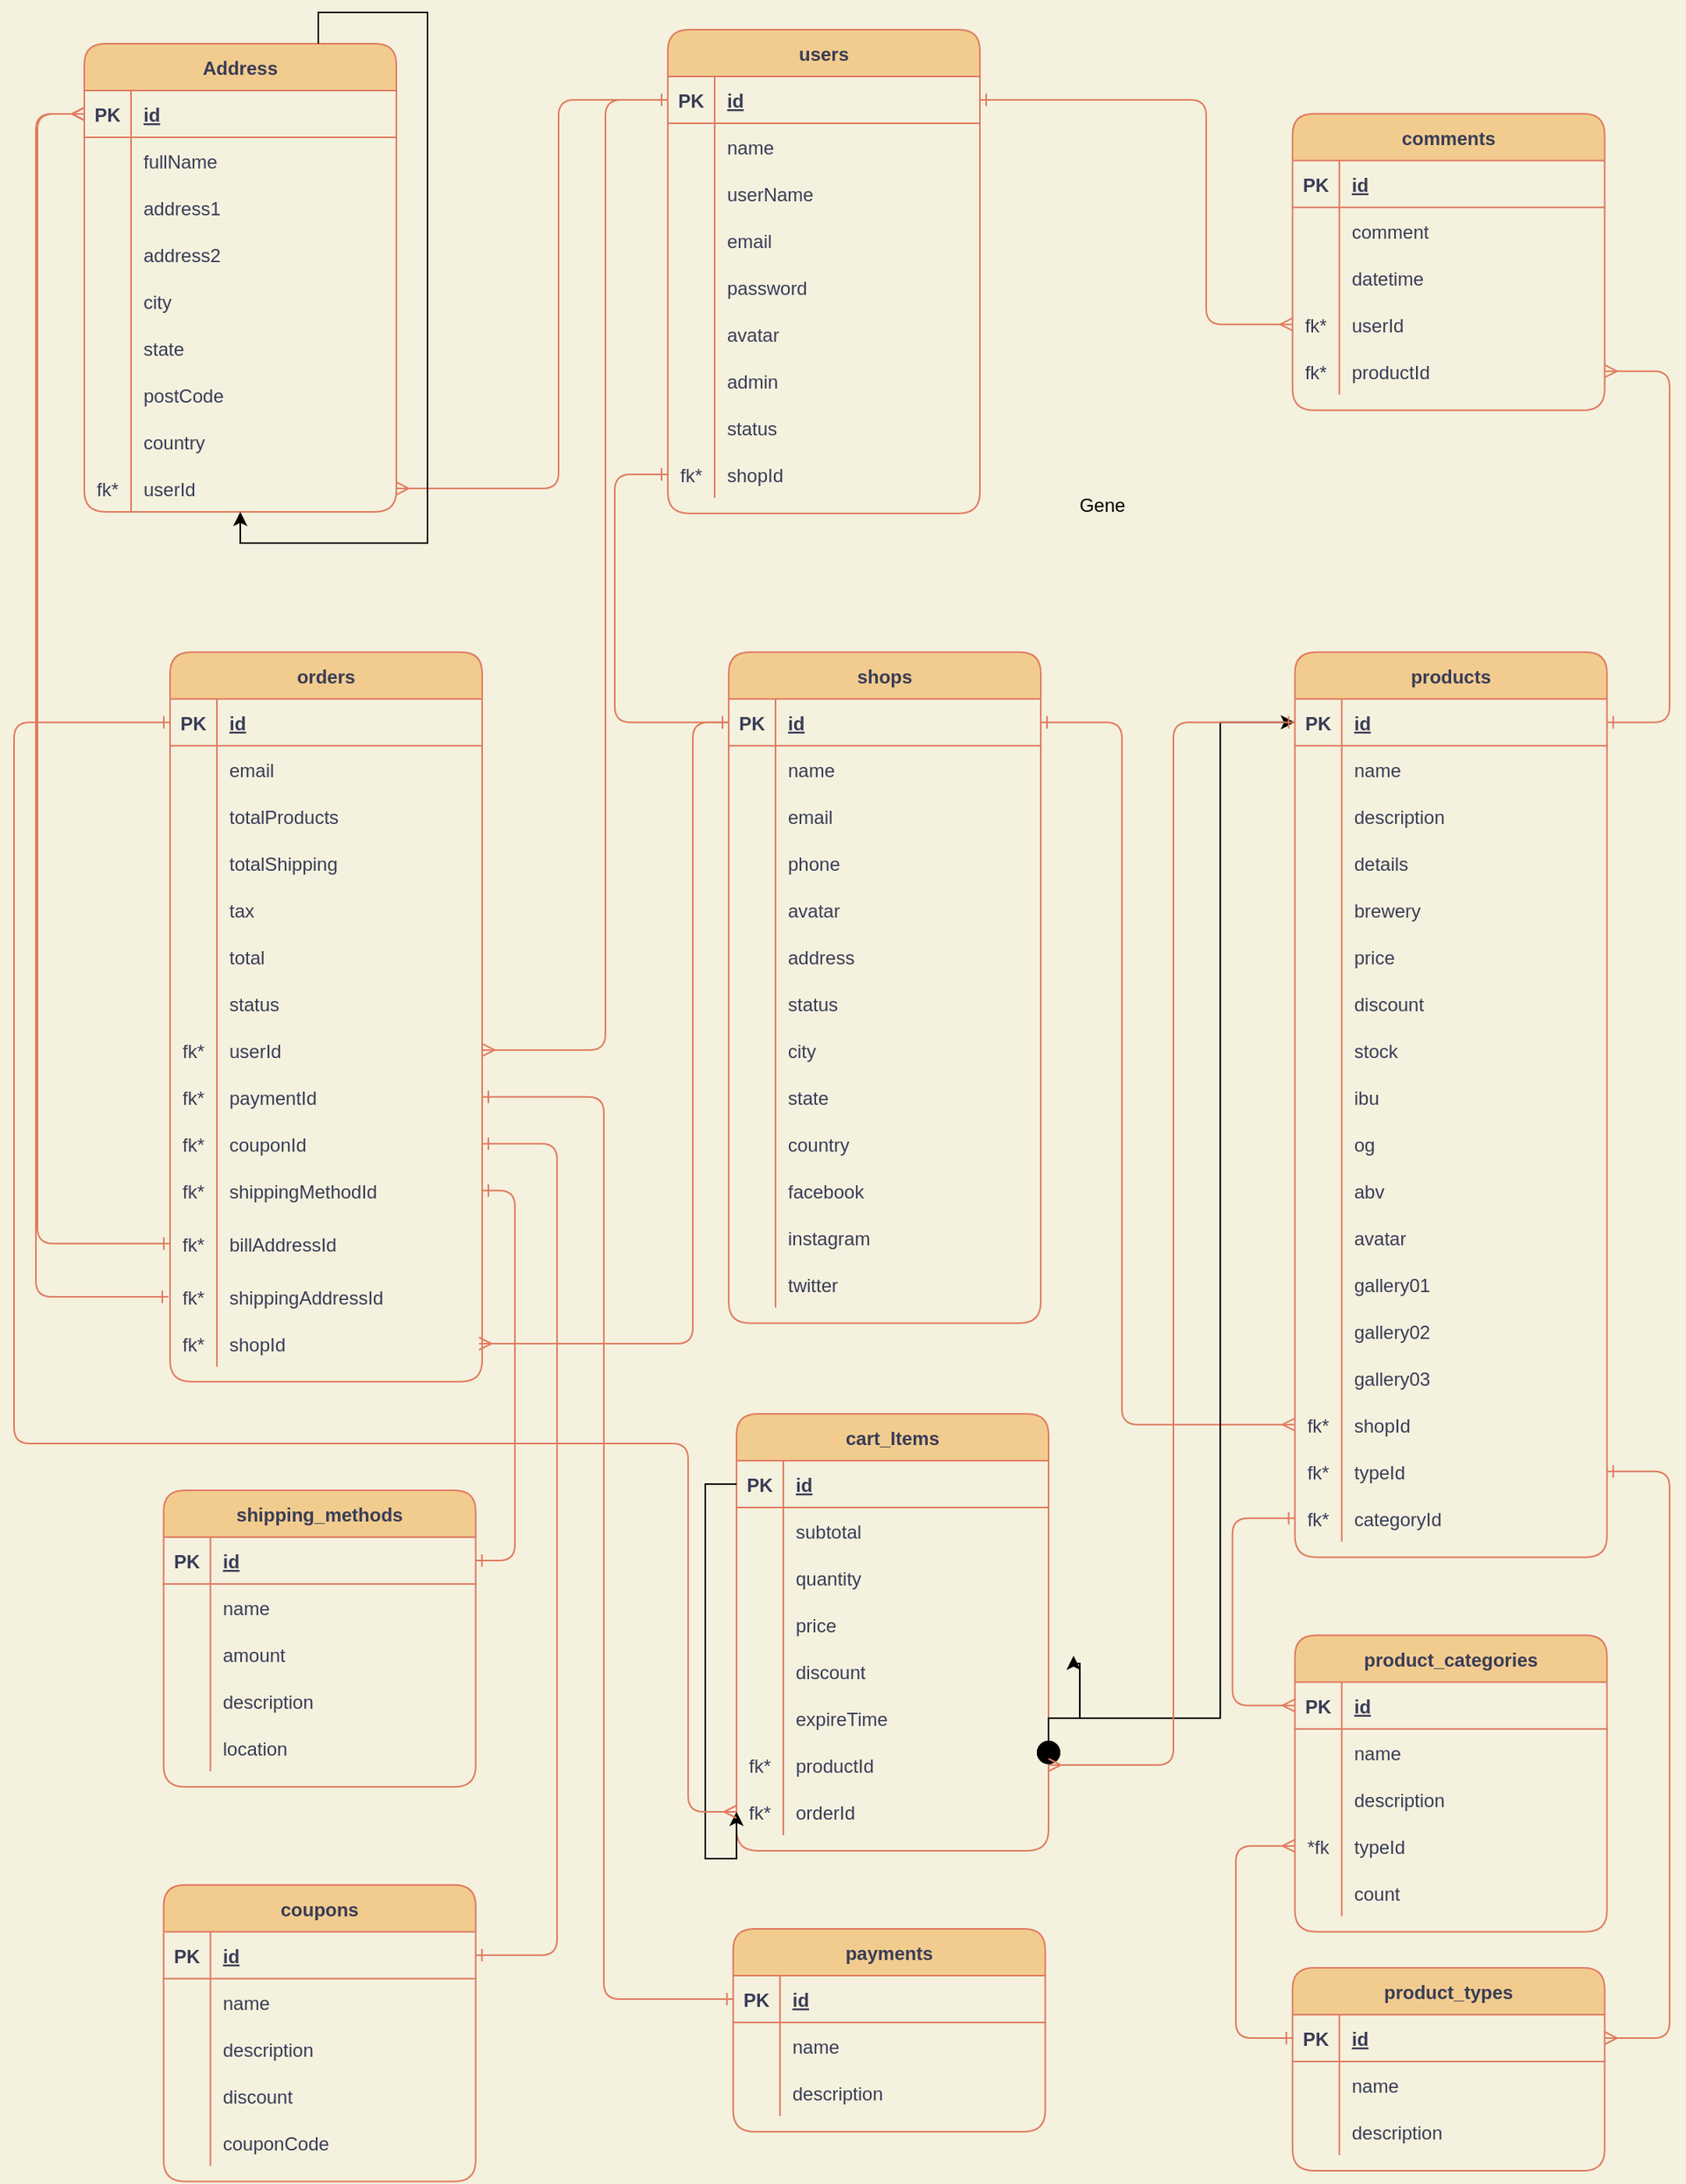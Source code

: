 <mxfile version="14.2.4" type="embed" pages="2">
    <diagram id="m-6m1VdTzoywpsvpt0QZ" name="Page-1">
        <mxGraphModel dx="838" dy="1836" grid="0" gridSize="10" guides="1" tooltips="1" connect="1" arrows="1" fold="1" page="1" pageScale="1" pageWidth="1169" pageHeight="1654" background="#F4F1DE" math="0" shadow="0">
            <root>
                <mxCell id="0"/>
                <mxCell id="1" parent="0"/>
                <mxCell id="2" value="users" style="shape=table;startSize=30;container=1;collapsible=1;childLayout=tableLayout;fixedRows=1;rowLines=0;fontStyle=1;align=center;resizeLast=1;rounded=1;fillColor=#F2CC8F;strokeColor=#E07A5F;fontColor=#393C56;" parent="1" vertex="1">
                    <mxGeometry x="465" y="-1567" width="200" height="310" as="geometry"/>
                </mxCell>
                <mxCell id="3" value="" style="shape=partialRectangle;collapsible=0;dropTarget=0;pointerEvents=0;fillColor=none;top=0;left=0;bottom=1;right=0;points=[[0,0.5],[1,0.5]];portConstraint=eastwest;rounded=1;strokeColor=#E07A5F;fontColor=#393C56;" parent="2" vertex="1">
                    <mxGeometry y="30" width="200" height="30" as="geometry"/>
                </mxCell>
                <mxCell id="4" value="PK" style="shape=partialRectangle;connectable=0;fillColor=none;top=0;left=0;bottom=0;right=0;fontStyle=1;overflow=hidden;rounded=1;strokeColor=#E07A5F;fontColor=#393C56;" parent="3" vertex="1">
                    <mxGeometry width="30" height="30" as="geometry"/>
                </mxCell>
                <mxCell id="5" value="id" style="shape=partialRectangle;connectable=0;fillColor=none;top=0;left=0;bottom=0;right=0;align=left;spacingLeft=6;fontStyle=5;overflow=hidden;rounded=1;strokeColor=#E07A5F;fontColor=#393C56;" parent="3" vertex="1">
                    <mxGeometry x="30" width="170" height="30" as="geometry"/>
                </mxCell>
                <mxCell id="6" value="" style="shape=partialRectangle;collapsible=0;dropTarget=0;pointerEvents=0;fillColor=none;top=0;left=0;bottom=0;right=0;points=[[0,0.5],[1,0.5]];portConstraint=eastwest;rounded=1;strokeColor=#E07A5F;fontColor=#393C56;" parent="2" vertex="1">
                    <mxGeometry y="60" width="200" height="30" as="geometry"/>
                </mxCell>
                <mxCell id="7" value="" style="shape=partialRectangle;connectable=0;fillColor=none;top=0;left=0;bottom=0;right=0;editable=1;overflow=hidden;rounded=1;strokeColor=#E07A5F;fontColor=#393C56;" parent="6" vertex="1">
                    <mxGeometry width="30" height="30" as="geometry"/>
                </mxCell>
                <mxCell id="8" value="name" style="shape=partialRectangle;connectable=0;fillColor=none;top=0;left=0;bottom=0;right=0;align=left;spacingLeft=6;overflow=hidden;rounded=1;strokeColor=#E07A5F;fontColor=#393C56;" parent="6" vertex="1">
                    <mxGeometry x="30" width="170" height="30" as="geometry"/>
                </mxCell>
                <mxCell id="9" value="" style="shape=partialRectangle;collapsible=0;dropTarget=0;pointerEvents=0;fillColor=none;top=0;left=0;bottom=0;right=0;points=[[0,0.5],[1,0.5]];portConstraint=eastwest;rounded=1;strokeColor=#E07A5F;fontColor=#393C56;" parent="2" vertex="1">
                    <mxGeometry y="90" width="200" height="30" as="geometry"/>
                </mxCell>
                <mxCell id="10" value="" style="shape=partialRectangle;connectable=0;fillColor=none;top=0;left=0;bottom=0;right=0;editable=1;overflow=hidden;rounded=1;strokeColor=#E07A5F;fontColor=#393C56;" parent="9" vertex="1">
                    <mxGeometry width="30" height="30" as="geometry"/>
                </mxCell>
                <mxCell id="11" value="userName" style="shape=partialRectangle;connectable=0;fillColor=none;top=0;left=0;bottom=0;right=0;align=left;spacingLeft=6;overflow=hidden;rounded=1;strokeColor=#E07A5F;fontColor=#393C56;" parent="9" vertex="1">
                    <mxGeometry x="30" width="170" height="30" as="geometry"/>
                </mxCell>
                <mxCell id="167" value="" style="shape=partialRectangle;collapsible=0;dropTarget=0;pointerEvents=0;fillColor=none;top=0;left=0;bottom=0;right=0;points=[[0,0.5],[1,0.5]];portConstraint=eastwest;rounded=1;strokeColor=#E07A5F;fontColor=#393C56;" parent="2" vertex="1">
                    <mxGeometry y="120" width="200" height="30" as="geometry"/>
                </mxCell>
                <mxCell id="168" value="" style="shape=partialRectangle;connectable=0;fillColor=none;top=0;left=0;bottom=0;right=0;editable=1;overflow=hidden;rounded=1;strokeColor=#E07A5F;fontColor=#393C56;" parent="167" vertex="1">
                    <mxGeometry width="30" height="30" as="geometry"/>
                </mxCell>
                <mxCell id="169" value="email" style="shape=partialRectangle;connectable=0;fillColor=none;top=0;left=0;bottom=0;right=0;align=left;spacingLeft=6;overflow=hidden;rounded=1;strokeColor=#E07A5F;fontColor=#393C56;" parent="167" vertex="1">
                    <mxGeometry x="30" width="170" height="30" as="geometry"/>
                </mxCell>
                <mxCell id="170" value="" style="shape=partialRectangle;collapsible=0;dropTarget=0;pointerEvents=0;fillColor=none;top=0;left=0;bottom=0;right=0;points=[[0,0.5],[1,0.5]];portConstraint=eastwest;rounded=1;strokeColor=#E07A5F;fontColor=#393C56;" parent="2" vertex="1">
                    <mxGeometry y="150" width="200" height="30" as="geometry"/>
                </mxCell>
                <mxCell id="171" value="" style="shape=partialRectangle;connectable=0;fillColor=none;top=0;left=0;bottom=0;right=0;editable=1;overflow=hidden;rounded=1;strokeColor=#E07A5F;fontColor=#393C56;" parent="170" vertex="1">
                    <mxGeometry width="30" height="30" as="geometry"/>
                </mxCell>
                <mxCell id="172" value="password" style="shape=partialRectangle;connectable=0;fillColor=none;top=0;left=0;bottom=0;right=0;align=left;spacingLeft=6;overflow=hidden;rounded=1;strokeColor=#E07A5F;fontColor=#393C56;" parent="170" vertex="1">
                    <mxGeometry x="30" width="170" height="30" as="geometry"/>
                </mxCell>
                <mxCell id="173" value="" style="shape=partialRectangle;collapsible=0;dropTarget=0;pointerEvents=0;fillColor=none;top=0;left=0;bottom=0;right=0;points=[[0,0.5],[1,0.5]];portConstraint=eastwest;rounded=1;strokeColor=#E07A5F;fontColor=#393C56;" parent="2" vertex="1">
                    <mxGeometry y="180" width="200" height="30" as="geometry"/>
                </mxCell>
                <mxCell id="174" value="" style="shape=partialRectangle;connectable=0;fillColor=none;top=0;left=0;bottom=0;right=0;editable=1;overflow=hidden;rounded=1;strokeColor=#E07A5F;fontColor=#393C56;" parent="173" vertex="1">
                    <mxGeometry width="30" height="30" as="geometry"/>
                </mxCell>
                <mxCell id="175" value="avatar" style="shape=partialRectangle;connectable=0;fillColor=none;top=0;left=0;bottom=0;right=0;align=left;spacingLeft=6;overflow=hidden;rounded=1;strokeColor=#E07A5F;fontColor=#393C56;" parent="173" vertex="1">
                    <mxGeometry x="30" width="170" height="30" as="geometry"/>
                </mxCell>
                <mxCell id="176" value="" style="shape=partialRectangle;collapsible=0;dropTarget=0;pointerEvents=0;fillColor=none;top=0;left=0;bottom=0;right=0;points=[[0,0.5],[1,0.5]];portConstraint=eastwest;rounded=1;strokeColor=#E07A5F;fontColor=#393C56;" parent="2" vertex="1">
                    <mxGeometry y="210" width="200" height="30" as="geometry"/>
                </mxCell>
                <mxCell id="177" value="" style="shape=partialRectangle;connectable=0;fillColor=none;top=0;left=0;bottom=0;right=0;editable=1;overflow=hidden;rounded=1;strokeColor=#E07A5F;fontColor=#393C56;" parent="176" vertex="1">
                    <mxGeometry width="30" height="30" as="geometry"/>
                </mxCell>
                <mxCell id="178" value="admin" style="shape=partialRectangle;connectable=0;fillColor=none;top=0;left=0;bottom=0;right=0;align=left;spacingLeft=6;overflow=hidden;rounded=1;strokeColor=#E07A5F;fontColor=#393C56;" parent="176" vertex="1">
                    <mxGeometry x="30" width="170" height="30" as="geometry"/>
                </mxCell>
                <mxCell id="179" value="" style="shape=partialRectangle;collapsible=0;dropTarget=0;pointerEvents=0;fillColor=none;top=0;left=0;bottom=0;right=0;points=[[0,0.5],[1,0.5]];portConstraint=eastwest;rounded=1;strokeColor=#E07A5F;fontColor=#393C56;" parent="2" vertex="1">
                    <mxGeometry y="240" width="200" height="30" as="geometry"/>
                </mxCell>
                <mxCell id="180" value="" style="shape=partialRectangle;connectable=0;fillColor=none;top=0;left=0;bottom=0;right=0;editable=1;overflow=hidden;rounded=1;strokeColor=#E07A5F;fontColor=#393C56;" parent="179" vertex="1">
                    <mxGeometry width="30" height="30" as="geometry"/>
                </mxCell>
                <mxCell id="181" value="status" style="shape=partialRectangle;connectable=0;fillColor=none;top=0;left=0;bottom=0;right=0;align=left;spacingLeft=6;overflow=hidden;rounded=1;strokeColor=#E07A5F;fontColor=#393C56;" parent="179" vertex="1">
                    <mxGeometry x="30" width="170" height="30" as="geometry"/>
                </mxCell>
                <mxCell id="428" value="" style="shape=partialRectangle;collapsible=0;dropTarget=0;pointerEvents=0;fillColor=none;top=0;left=0;bottom=0;right=0;points=[[0,0.5],[1,0.5]];portConstraint=eastwest;rounded=1;strokeColor=#E07A5F;fontColor=#393C56;" parent="2" vertex="1">
                    <mxGeometry y="270" width="200" height="30" as="geometry"/>
                </mxCell>
                <mxCell id="429" value="fk*" style="shape=partialRectangle;connectable=0;fillColor=none;top=0;left=0;bottom=0;right=0;editable=1;overflow=hidden;rounded=1;strokeColor=#E07A5F;fontColor=#393C56;" parent="428" vertex="1">
                    <mxGeometry width="30" height="30" as="geometry"/>
                </mxCell>
                <mxCell id="430" value="shopId" style="shape=partialRectangle;connectable=0;fillColor=none;top=0;left=0;bottom=0;right=0;align=left;spacingLeft=6;overflow=hidden;rounded=1;strokeColor=#E07A5F;fontColor=#393C56;" parent="428" vertex="1">
                    <mxGeometry x="30" width="170" height="30" as="geometry"/>
                </mxCell>
                <mxCell id="15" value="comments" style="shape=table;startSize=30;container=1;collapsible=1;childLayout=tableLayout;fixedRows=1;rowLines=0;fontStyle=1;align=center;resizeLast=1;rounded=1;fillColor=#F2CC8F;strokeColor=#E07A5F;fontColor=#393C56;" parent="1" vertex="1">
                    <mxGeometry x="865.36" y="-1513.14" width="200" height="190" as="geometry"/>
                </mxCell>
                <mxCell id="16" value="" style="shape=partialRectangle;collapsible=0;dropTarget=0;pointerEvents=0;fillColor=none;top=0;left=0;bottom=1;right=0;points=[[0,0.5],[1,0.5]];portConstraint=eastwest;rounded=1;strokeColor=#E07A5F;fontColor=#393C56;" parent="15" vertex="1">
                    <mxGeometry y="30" width="200" height="30" as="geometry"/>
                </mxCell>
                <mxCell id="17" value="PK" style="shape=partialRectangle;connectable=0;fillColor=none;top=0;left=0;bottom=0;right=0;fontStyle=1;overflow=hidden;rounded=1;strokeColor=#E07A5F;fontColor=#393C56;" parent="16" vertex="1">
                    <mxGeometry width="30" height="30" as="geometry"/>
                </mxCell>
                <mxCell id="18" value="id" style="shape=partialRectangle;connectable=0;fillColor=none;top=0;left=0;bottom=0;right=0;align=left;spacingLeft=6;fontStyle=5;overflow=hidden;rounded=1;strokeColor=#E07A5F;fontColor=#393C56;" parent="16" vertex="1">
                    <mxGeometry x="30" width="170" height="30" as="geometry"/>
                </mxCell>
                <mxCell id="242" value="" style="shape=partialRectangle;collapsible=0;dropTarget=0;pointerEvents=0;fillColor=none;top=0;left=0;bottom=0;right=0;points=[[0,0.5],[1,0.5]];portConstraint=eastwest;rounded=1;strokeColor=#E07A5F;fontColor=#393C56;" parent="15" vertex="1">
                    <mxGeometry y="60" width="200" height="30" as="geometry"/>
                </mxCell>
                <mxCell id="243" value="" style="shape=partialRectangle;connectable=0;fillColor=none;top=0;left=0;bottom=0;right=0;editable=1;overflow=hidden;rounded=1;strokeColor=#E07A5F;fontColor=#393C56;" parent="242" vertex="1">
                    <mxGeometry width="30" height="30" as="geometry"/>
                </mxCell>
                <mxCell id="244" value="comment" style="shape=partialRectangle;connectable=0;fillColor=none;top=0;left=0;bottom=0;right=0;align=left;spacingLeft=6;overflow=hidden;rounded=1;strokeColor=#E07A5F;fontColor=#393C56;" parent="242" vertex="1">
                    <mxGeometry x="30" width="170" height="30" as="geometry"/>
                </mxCell>
                <mxCell id="245" value="" style="shape=partialRectangle;collapsible=0;dropTarget=0;pointerEvents=0;fillColor=none;top=0;left=0;bottom=0;right=0;points=[[0,0.5],[1,0.5]];portConstraint=eastwest;rounded=1;strokeColor=#E07A5F;fontColor=#393C56;" parent="15" vertex="1">
                    <mxGeometry y="90" width="200" height="30" as="geometry"/>
                </mxCell>
                <mxCell id="246" value="" style="shape=partialRectangle;connectable=0;fillColor=none;top=0;left=0;bottom=0;right=0;editable=1;overflow=hidden;rounded=1;strokeColor=#E07A5F;fontColor=#393C56;" parent="245" vertex="1">
                    <mxGeometry width="30" height="30" as="geometry"/>
                </mxCell>
                <mxCell id="247" value="datetime" style="shape=partialRectangle;connectable=0;fillColor=none;top=0;left=0;bottom=0;right=0;align=left;spacingLeft=6;overflow=hidden;rounded=1;strokeColor=#E07A5F;fontColor=#393C56;" parent="245" vertex="1">
                    <mxGeometry x="30" width="170" height="30" as="geometry"/>
                </mxCell>
                <mxCell id="22" value="" style="shape=partialRectangle;collapsible=0;dropTarget=0;pointerEvents=0;fillColor=none;top=0;left=0;bottom=0;right=0;points=[[0,0.5],[1,0.5]];portConstraint=eastwest;rounded=1;strokeColor=#E07A5F;fontColor=#393C56;" parent="15" vertex="1">
                    <mxGeometry y="120" width="200" height="30" as="geometry"/>
                </mxCell>
                <mxCell id="23" value="fk*" style="shape=partialRectangle;connectable=0;fillColor=none;top=0;left=0;bottom=0;right=0;editable=1;overflow=hidden;rounded=1;strokeColor=#E07A5F;fontColor=#393C56;" parent="22" vertex="1">
                    <mxGeometry width="30" height="30" as="geometry"/>
                </mxCell>
                <mxCell id="24" value="userId" style="shape=partialRectangle;connectable=0;fillColor=none;top=0;left=0;bottom=0;right=0;align=left;spacingLeft=6;overflow=hidden;rounded=1;strokeColor=#E07A5F;fontColor=#393C56;" parent="22" vertex="1">
                    <mxGeometry x="30" width="170" height="30" as="geometry"/>
                </mxCell>
                <mxCell id="25" value="" style="shape=partialRectangle;collapsible=0;dropTarget=0;pointerEvents=0;fillColor=none;top=0;left=0;bottom=0;right=0;points=[[0,0.5],[1,0.5]];portConstraint=eastwest;rounded=1;strokeColor=#E07A5F;fontColor=#393C56;" parent="15" vertex="1">
                    <mxGeometry y="150" width="200" height="30" as="geometry"/>
                </mxCell>
                <mxCell id="26" value="fk*" style="shape=partialRectangle;connectable=0;fillColor=none;top=0;left=0;bottom=0;right=0;editable=1;overflow=hidden;rounded=1;strokeColor=#E07A5F;fontColor=#393C56;" parent="25" vertex="1">
                    <mxGeometry width="30" height="30" as="geometry"/>
                </mxCell>
                <mxCell id="27" value="productId" style="shape=partialRectangle;connectable=0;fillColor=none;top=0;left=0;bottom=0;right=0;align=left;spacingLeft=6;overflow=hidden;rounded=1;strokeColor=#E07A5F;fontColor=#393C56;" parent="25" vertex="1">
                    <mxGeometry x="30" width="170" height="30" as="geometry"/>
                </mxCell>
                <mxCell id="28" value="products" style="shape=table;startSize=30;container=1;collapsible=1;childLayout=tableLayout;fixedRows=1;rowLines=0;fontStyle=1;align=center;resizeLast=1;rounded=1;fillColor=#F2CC8F;strokeColor=#E07A5F;fontColor=#393C56;" parent="1" vertex="1">
                    <mxGeometry x="866.86" y="-1168.14" width="200" height="580" as="geometry"/>
                </mxCell>
                <mxCell id="29" value="" style="shape=partialRectangle;collapsible=0;dropTarget=0;pointerEvents=0;fillColor=none;top=0;left=0;bottom=1;right=0;points=[[0,0.5],[1,0.5]];portConstraint=eastwest;rounded=1;strokeColor=#E07A5F;fontColor=#393C56;" parent="28" vertex="1">
                    <mxGeometry y="30" width="200" height="30" as="geometry"/>
                </mxCell>
                <mxCell id="30" value="PK" style="shape=partialRectangle;connectable=0;fillColor=none;top=0;left=0;bottom=0;right=0;fontStyle=1;overflow=hidden;rounded=1;strokeColor=#E07A5F;fontColor=#393C56;" parent="29" vertex="1">
                    <mxGeometry width="30" height="30" as="geometry"/>
                </mxCell>
                <mxCell id="31" value="id" style="shape=partialRectangle;connectable=0;fillColor=none;top=0;left=0;bottom=0;right=0;align=left;spacingLeft=6;fontStyle=5;overflow=hidden;rounded=1;strokeColor=#E07A5F;fontColor=#393C56;" parent="29" vertex="1">
                    <mxGeometry x="30" width="170" height="30" as="geometry"/>
                </mxCell>
                <mxCell id="32" value="" style="shape=partialRectangle;collapsible=0;dropTarget=0;pointerEvents=0;fillColor=none;top=0;left=0;bottom=0;right=0;points=[[0,0.5],[1,0.5]];portConstraint=eastwest;rounded=1;strokeColor=#E07A5F;fontColor=#393C56;" parent="28" vertex="1">
                    <mxGeometry y="60" width="200" height="30" as="geometry"/>
                </mxCell>
                <mxCell id="33" value="" style="shape=partialRectangle;connectable=0;fillColor=none;top=0;left=0;bottom=0;right=0;editable=1;overflow=hidden;rounded=1;strokeColor=#E07A5F;fontColor=#393C56;" parent="32" vertex="1">
                    <mxGeometry width="30" height="30" as="geometry"/>
                </mxCell>
                <mxCell id="34" value="name" style="shape=partialRectangle;connectable=0;fillColor=none;top=0;left=0;bottom=0;right=0;align=left;spacingLeft=6;overflow=hidden;rounded=1;strokeColor=#E07A5F;fontColor=#393C56;" parent="32" vertex="1">
                    <mxGeometry x="30" width="170" height="30" as="geometry"/>
                </mxCell>
                <mxCell id="182" value="" style="shape=partialRectangle;collapsible=0;dropTarget=0;pointerEvents=0;fillColor=none;top=0;left=0;bottom=0;right=0;points=[[0,0.5],[1,0.5]];portConstraint=eastwest;rounded=1;strokeColor=#E07A5F;fontColor=#393C56;" parent="28" vertex="1">
                    <mxGeometry y="90" width="200" height="30" as="geometry"/>
                </mxCell>
                <mxCell id="183" value="" style="shape=partialRectangle;connectable=0;fillColor=none;top=0;left=0;bottom=0;right=0;editable=1;overflow=hidden;rounded=1;strokeColor=#E07A5F;fontColor=#393C56;" parent="182" vertex="1">
                    <mxGeometry width="30" height="30" as="geometry"/>
                </mxCell>
                <mxCell id="184" value="description" style="shape=partialRectangle;connectable=0;fillColor=none;top=0;left=0;bottom=0;right=0;align=left;spacingLeft=6;overflow=hidden;rounded=1;strokeColor=#E07A5F;fontColor=#393C56;" parent="182" vertex="1">
                    <mxGeometry x="30" width="170" height="30" as="geometry"/>
                </mxCell>
                <mxCell id="185" value="" style="shape=partialRectangle;collapsible=0;dropTarget=0;pointerEvents=0;fillColor=none;top=0;left=0;bottom=0;right=0;points=[[0,0.5],[1,0.5]];portConstraint=eastwest;rounded=1;strokeColor=#E07A5F;fontColor=#393C56;" parent="28" vertex="1">
                    <mxGeometry y="120" width="200" height="30" as="geometry"/>
                </mxCell>
                <mxCell id="186" value="" style="shape=partialRectangle;connectable=0;fillColor=none;top=0;left=0;bottom=0;right=0;editable=1;overflow=hidden;rounded=1;strokeColor=#E07A5F;fontColor=#393C56;" parent="185" vertex="1">
                    <mxGeometry width="30" height="30" as="geometry"/>
                </mxCell>
                <mxCell id="187" value="details" style="shape=partialRectangle;connectable=0;fillColor=none;top=0;left=0;bottom=0;right=0;align=left;spacingLeft=6;overflow=hidden;rounded=1;strokeColor=#E07A5F;fontColor=#393C56;" parent="185" vertex="1">
                    <mxGeometry x="30" width="170" height="30" as="geometry"/>
                </mxCell>
                <mxCell id="188" value="" style="shape=partialRectangle;collapsible=0;dropTarget=0;pointerEvents=0;fillColor=none;top=0;left=0;bottom=0;right=0;points=[[0,0.5],[1,0.5]];portConstraint=eastwest;rounded=1;strokeColor=#E07A5F;fontColor=#393C56;" parent="28" vertex="1">
                    <mxGeometry y="150" width="200" height="30" as="geometry"/>
                </mxCell>
                <mxCell id="189" value="" style="shape=partialRectangle;connectable=0;fillColor=none;top=0;left=0;bottom=0;right=0;editable=1;overflow=hidden;rounded=1;strokeColor=#E07A5F;fontColor=#393C56;" parent="188" vertex="1">
                    <mxGeometry width="30" height="30" as="geometry"/>
                </mxCell>
                <mxCell id="190" value="brewery" style="shape=partialRectangle;connectable=0;fillColor=none;top=0;left=0;bottom=0;right=0;align=left;spacingLeft=6;overflow=hidden;rounded=1;strokeColor=#E07A5F;fontColor=#393C56;" parent="188" vertex="1">
                    <mxGeometry x="30" width="170" height="30" as="geometry"/>
                </mxCell>
                <mxCell id="191" value="" style="shape=partialRectangle;collapsible=0;dropTarget=0;pointerEvents=0;fillColor=none;top=0;left=0;bottom=0;right=0;points=[[0,0.5],[1,0.5]];portConstraint=eastwest;rounded=1;strokeColor=#E07A5F;fontColor=#393C56;" parent="28" vertex="1">
                    <mxGeometry y="180" width="200" height="30" as="geometry"/>
                </mxCell>
                <mxCell id="192" value="" style="shape=partialRectangle;connectable=0;fillColor=none;top=0;left=0;bottom=0;right=0;editable=1;overflow=hidden;rounded=1;strokeColor=#E07A5F;fontColor=#393C56;" parent="191" vertex="1">
                    <mxGeometry width="30" height="30" as="geometry"/>
                </mxCell>
                <mxCell id="193" value="price" style="shape=partialRectangle;connectable=0;fillColor=none;top=0;left=0;bottom=0;right=0;align=left;spacingLeft=6;overflow=hidden;rounded=1;strokeColor=#E07A5F;fontColor=#393C56;" parent="191" vertex="1">
                    <mxGeometry x="30" width="170" height="30" as="geometry"/>
                </mxCell>
                <mxCell id="194" value="" style="shape=partialRectangle;collapsible=0;dropTarget=0;pointerEvents=0;fillColor=none;top=0;left=0;bottom=0;right=0;points=[[0,0.5],[1,0.5]];portConstraint=eastwest;rounded=1;strokeColor=#E07A5F;fontColor=#393C56;" parent="28" vertex="1">
                    <mxGeometry y="210" width="200" height="30" as="geometry"/>
                </mxCell>
                <mxCell id="195" value="" style="shape=partialRectangle;connectable=0;fillColor=none;top=0;left=0;bottom=0;right=0;editable=1;overflow=hidden;rounded=1;strokeColor=#E07A5F;fontColor=#393C56;" parent="194" vertex="1">
                    <mxGeometry width="30" height="30" as="geometry"/>
                </mxCell>
                <mxCell id="196" value="discount" style="shape=partialRectangle;connectable=0;fillColor=none;top=0;left=0;bottom=0;right=0;align=left;spacingLeft=6;overflow=hidden;rounded=1;strokeColor=#E07A5F;fontColor=#393C56;" parent="194" vertex="1">
                    <mxGeometry x="30" width="170" height="30" as="geometry"/>
                </mxCell>
                <mxCell id="197" value="" style="shape=partialRectangle;collapsible=0;dropTarget=0;pointerEvents=0;fillColor=none;top=0;left=0;bottom=0;right=0;points=[[0,0.5],[1,0.5]];portConstraint=eastwest;rounded=1;strokeColor=#E07A5F;fontColor=#393C56;" parent="28" vertex="1">
                    <mxGeometry y="240" width="200" height="30" as="geometry"/>
                </mxCell>
                <mxCell id="198" value="" style="shape=partialRectangle;connectable=0;fillColor=none;top=0;left=0;bottom=0;right=0;editable=1;overflow=hidden;rounded=1;strokeColor=#E07A5F;fontColor=#393C56;" parent="197" vertex="1">
                    <mxGeometry width="30" height="30" as="geometry"/>
                </mxCell>
                <mxCell id="199" value="stock" style="shape=partialRectangle;connectable=0;fillColor=none;top=0;left=0;bottom=0;right=0;align=left;spacingLeft=6;overflow=hidden;rounded=1;strokeColor=#E07A5F;fontColor=#393C56;" parent="197" vertex="1">
                    <mxGeometry x="30" width="170" height="30" as="geometry"/>
                </mxCell>
                <mxCell id="200" value="" style="shape=partialRectangle;collapsible=0;dropTarget=0;pointerEvents=0;fillColor=none;top=0;left=0;bottom=0;right=0;points=[[0,0.5],[1,0.5]];portConstraint=eastwest;rounded=1;strokeColor=#E07A5F;fontColor=#393C56;" parent="28" vertex="1">
                    <mxGeometry y="270" width="200" height="30" as="geometry"/>
                </mxCell>
                <mxCell id="201" value="" style="shape=partialRectangle;connectable=0;fillColor=none;top=0;left=0;bottom=0;right=0;editable=1;overflow=hidden;rounded=1;strokeColor=#E07A5F;fontColor=#393C56;" parent="200" vertex="1">
                    <mxGeometry width="30" height="30" as="geometry"/>
                </mxCell>
                <mxCell id="202" value="ibu" style="shape=partialRectangle;connectable=0;fillColor=none;top=0;left=0;bottom=0;right=0;align=left;spacingLeft=6;overflow=hidden;rounded=1;strokeColor=#E07A5F;fontColor=#393C56;" parent="200" vertex="1">
                    <mxGeometry x="30" width="170" height="30" as="geometry"/>
                </mxCell>
                <mxCell id="203" value="" style="shape=partialRectangle;collapsible=0;dropTarget=0;pointerEvents=0;fillColor=none;top=0;left=0;bottom=0;right=0;points=[[0,0.5],[1,0.5]];portConstraint=eastwest;rounded=1;strokeColor=#E07A5F;fontColor=#393C56;" parent="28" vertex="1">
                    <mxGeometry y="300" width="200" height="30" as="geometry"/>
                </mxCell>
                <mxCell id="204" value="" style="shape=partialRectangle;connectable=0;fillColor=none;top=0;left=0;bottom=0;right=0;editable=1;overflow=hidden;rounded=1;strokeColor=#E07A5F;fontColor=#393C56;" parent="203" vertex="1">
                    <mxGeometry width="30" height="30" as="geometry"/>
                </mxCell>
                <mxCell id="205" value="og" style="shape=partialRectangle;connectable=0;fillColor=none;top=0;left=0;bottom=0;right=0;align=left;spacingLeft=6;overflow=hidden;rounded=1;strokeColor=#E07A5F;fontColor=#393C56;" parent="203" vertex="1">
                    <mxGeometry x="30" width="170" height="30" as="geometry"/>
                </mxCell>
                <mxCell id="206" value="" style="shape=partialRectangle;collapsible=0;dropTarget=0;pointerEvents=0;fillColor=none;top=0;left=0;bottom=0;right=0;points=[[0,0.5],[1,0.5]];portConstraint=eastwest;rounded=1;strokeColor=#E07A5F;fontColor=#393C56;" parent="28" vertex="1">
                    <mxGeometry y="330" width="200" height="30" as="geometry"/>
                </mxCell>
                <mxCell id="207" value="" style="shape=partialRectangle;connectable=0;fillColor=none;top=0;left=0;bottom=0;right=0;editable=1;overflow=hidden;rounded=1;strokeColor=#E07A5F;fontColor=#393C56;" parent="206" vertex="1">
                    <mxGeometry width="30" height="30" as="geometry"/>
                </mxCell>
                <mxCell id="208" value="abv" style="shape=partialRectangle;connectable=0;fillColor=none;top=0;left=0;bottom=0;right=0;align=left;spacingLeft=6;overflow=hidden;rounded=1;strokeColor=#E07A5F;fontColor=#393C56;" parent="206" vertex="1">
                    <mxGeometry x="30" width="170" height="30" as="geometry"/>
                </mxCell>
                <mxCell id="209" value="" style="shape=partialRectangle;collapsible=0;dropTarget=0;pointerEvents=0;fillColor=none;top=0;left=0;bottom=0;right=0;points=[[0,0.5],[1,0.5]];portConstraint=eastwest;rounded=1;strokeColor=#E07A5F;fontColor=#393C56;" parent="28" vertex="1">
                    <mxGeometry y="360" width="200" height="30" as="geometry"/>
                </mxCell>
                <mxCell id="210" value="" style="shape=partialRectangle;connectable=0;fillColor=none;top=0;left=0;bottom=0;right=0;editable=1;overflow=hidden;rounded=1;strokeColor=#E07A5F;fontColor=#393C56;" parent="209" vertex="1">
                    <mxGeometry width="30" height="30" as="geometry"/>
                </mxCell>
                <mxCell id="211" value="avatar" style="shape=partialRectangle;connectable=0;fillColor=none;top=0;left=0;bottom=0;right=0;align=left;spacingLeft=6;overflow=hidden;rounded=1;strokeColor=#E07A5F;fontColor=#393C56;" parent="209" vertex="1">
                    <mxGeometry x="30" width="170" height="30" as="geometry"/>
                </mxCell>
                <mxCell id="212" value="" style="shape=partialRectangle;collapsible=0;dropTarget=0;pointerEvents=0;fillColor=none;top=0;left=0;bottom=0;right=0;points=[[0,0.5],[1,0.5]];portConstraint=eastwest;rounded=1;strokeColor=#E07A5F;fontColor=#393C56;" parent="28" vertex="1">
                    <mxGeometry y="390" width="200" height="30" as="geometry"/>
                </mxCell>
                <mxCell id="213" value="" style="shape=partialRectangle;connectable=0;fillColor=none;top=0;left=0;bottom=0;right=0;editable=1;overflow=hidden;rounded=1;strokeColor=#E07A5F;fontColor=#393C56;" parent="212" vertex="1">
                    <mxGeometry width="30" height="30" as="geometry"/>
                </mxCell>
                <mxCell id="214" value="gallery01" style="shape=partialRectangle;connectable=0;fillColor=none;top=0;left=0;bottom=0;right=0;align=left;spacingLeft=6;overflow=hidden;rounded=1;strokeColor=#E07A5F;fontColor=#393C56;" parent="212" vertex="1">
                    <mxGeometry x="30" width="170" height="30" as="geometry"/>
                </mxCell>
                <mxCell id="215" value="" style="shape=partialRectangle;collapsible=0;dropTarget=0;pointerEvents=0;fillColor=none;top=0;left=0;bottom=0;right=0;points=[[0,0.5],[1,0.5]];portConstraint=eastwest;rounded=1;strokeColor=#E07A5F;fontColor=#393C56;" parent="28" vertex="1">
                    <mxGeometry y="420" width="200" height="30" as="geometry"/>
                </mxCell>
                <mxCell id="216" value="" style="shape=partialRectangle;connectable=0;fillColor=none;top=0;left=0;bottom=0;right=0;editable=1;overflow=hidden;rounded=1;strokeColor=#E07A5F;fontColor=#393C56;" parent="215" vertex="1">
                    <mxGeometry width="30" height="30" as="geometry"/>
                </mxCell>
                <mxCell id="217" value="gallery02" style="shape=partialRectangle;connectable=0;fillColor=none;top=0;left=0;bottom=0;right=0;align=left;spacingLeft=6;overflow=hidden;rounded=1;strokeColor=#E07A5F;fontColor=#393C56;" parent="215" vertex="1">
                    <mxGeometry x="30" width="170" height="30" as="geometry"/>
                </mxCell>
                <mxCell id="218" value="" style="shape=partialRectangle;collapsible=0;dropTarget=0;pointerEvents=0;fillColor=none;top=0;left=0;bottom=0;right=0;points=[[0,0.5],[1,0.5]];portConstraint=eastwest;rounded=1;strokeColor=#E07A5F;fontColor=#393C56;" parent="28" vertex="1">
                    <mxGeometry y="450" width="200" height="30" as="geometry"/>
                </mxCell>
                <mxCell id="219" value="" style="shape=partialRectangle;connectable=0;fillColor=none;top=0;left=0;bottom=0;right=0;editable=1;overflow=hidden;rounded=1;strokeColor=#E07A5F;fontColor=#393C56;" parent="218" vertex="1">
                    <mxGeometry width="30" height="30" as="geometry"/>
                </mxCell>
                <mxCell id="220" value="gallery03" style="shape=partialRectangle;connectable=0;fillColor=none;top=0;left=0;bottom=0;right=0;align=left;spacingLeft=6;overflow=hidden;rounded=1;strokeColor=#E07A5F;fontColor=#393C56;" parent="218" vertex="1">
                    <mxGeometry x="30" width="170" height="30" as="geometry"/>
                </mxCell>
                <mxCell id="133" value="" style="shape=partialRectangle;collapsible=0;dropTarget=0;pointerEvents=0;fillColor=none;top=0;left=0;bottom=0;right=0;points=[[0,0.5],[1,0.5]];portConstraint=eastwest;rounded=1;strokeColor=#E07A5F;fontColor=#393C56;" parent="28" vertex="1">
                    <mxGeometry y="480" width="200" height="30" as="geometry"/>
                </mxCell>
                <mxCell id="134" value="fk*" style="shape=partialRectangle;connectable=0;fillColor=none;top=0;left=0;bottom=0;right=0;editable=1;overflow=hidden;rounded=1;strokeColor=#E07A5F;fontColor=#393C56;" parent="133" vertex="1">
                    <mxGeometry width="30" height="30" as="geometry"/>
                </mxCell>
                <mxCell id="135" value="shopId" style="shape=partialRectangle;connectable=0;fillColor=none;top=0;left=0;bottom=0;right=0;align=left;spacingLeft=6;overflow=hidden;rounded=1;strokeColor=#E07A5F;fontColor=#393C56;" parent="133" vertex="1">
                    <mxGeometry x="30" width="170" height="30" as="geometry"/>
                </mxCell>
                <mxCell id="224" value="" style="shape=partialRectangle;collapsible=0;dropTarget=0;pointerEvents=0;fillColor=none;top=0;left=0;bottom=0;right=0;points=[[0,0.5],[1,0.5]];portConstraint=eastwest;rounded=1;strokeColor=#E07A5F;fontColor=#393C56;" parent="28" vertex="1">
                    <mxGeometry y="510" width="200" height="30" as="geometry"/>
                </mxCell>
                <mxCell id="225" value="fk*" style="shape=partialRectangle;connectable=0;fillColor=none;top=0;left=0;bottom=0;right=0;editable=1;overflow=hidden;rounded=1;strokeColor=#E07A5F;fontColor=#393C56;" parent="224" vertex="1">
                    <mxGeometry width="30" height="30" as="geometry"/>
                </mxCell>
                <mxCell id="226" value="typeId" style="shape=partialRectangle;connectable=0;fillColor=none;top=0;left=0;bottom=0;right=0;align=left;spacingLeft=6;overflow=hidden;rounded=1;strokeColor=#E07A5F;fontColor=#393C56;" parent="224" vertex="1">
                    <mxGeometry x="30" width="170" height="30" as="geometry"/>
                </mxCell>
                <mxCell id="38" value="" style="shape=partialRectangle;collapsible=0;dropTarget=0;pointerEvents=0;fillColor=none;top=0;left=0;bottom=0;right=0;points=[[0,0.5],[1,0.5]];portConstraint=eastwest;rounded=1;strokeColor=#E07A5F;fontColor=#393C56;" parent="28" vertex="1">
                    <mxGeometry y="540" width="200" height="30" as="geometry"/>
                </mxCell>
                <mxCell id="39" value="fk*" style="shape=partialRectangle;connectable=0;fillColor=none;top=0;left=0;bottom=0;right=0;editable=1;overflow=hidden;rounded=1;strokeColor=#E07A5F;fontColor=#393C56;" parent="38" vertex="1">
                    <mxGeometry width="30" height="30" as="geometry"/>
                </mxCell>
                <mxCell id="40" value="categoryId" style="shape=partialRectangle;connectable=0;fillColor=none;top=0;left=0;bottom=0;right=0;align=left;spacingLeft=6;overflow=hidden;rounded=1;strokeColor=#E07A5F;fontColor=#393C56;" parent="38" vertex="1">
                    <mxGeometry x="30" width="170" height="30" as="geometry"/>
                </mxCell>
                <mxCell id="54" value="orders" style="shape=table;startSize=30;container=1;collapsible=1;childLayout=tableLayout;fixedRows=1;rowLines=0;fontStyle=1;align=center;resizeLast=1;rounded=1;fillColor=#F2CC8F;strokeColor=#E07A5F;fontColor=#393C56;" parent="1" vertex="1">
                    <mxGeometry x="146" y="-1168.14" width="200" height="467.566" as="geometry"/>
                </mxCell>
                <mxCell id="55" value="" style="shape=partialRectangle;collapsible=0;dropTarget=0;pointerEvents=0;fillColor=none;top=0;left=0;bottom=1;right=0;points=[[0,0.5],[1,0.5]];portConstraint=eastwest;rounded=1;strokeColor=#E07A5F;fontColor=#393C56;" parent="54" vertex="1">
                    <mxGeometry y="30" width="200" height="30" as="geometry"/>
                </mxCell>
                <mxCell id="56" value="PK" style="shape=partialRectangle;connectable=0;fillColor=none;top=0;left=0;bottom=0;right=0;fontStyle=1;overflow=hidden;rounded=1;strokeColor=#E07A5F;fontColor=#393C56;" parent="55" vertex="1">
                    <mxGeometry width="30" height="30" as="geometry"/>
                </mxCell>
                <mxCell id="57" value="id" style="shape=partialRectangle;connectable=0;fillColor=none;top=0;left=0;bottom=0;right=0;align=left;spacingLeft=6;fontStyle=5;overflow=hidden;rounded=1;strokeColor=#E07A5F;fontColor=#393C56;" parent="55" vertex="1">
                    <mxGeometry x="30" width="170" height="30" as="geometry"/>
                </mxCell>
                <mxCell id="282" value="" style="shape=partialRectangle;collapsible=0;dropTarget=0;pointerEvents=0;fillColor=none;top=0;left=0;bottom=0;right=0;points=[[0,0.5],[1,0.5]];portConstraint=eastwest;rounded=1;strokeColor=#E07A5F;fontColor=#393C56;" parent="54" vertex="1">
                    <mxGeometry y="60" width="200" height="30" as="geometry"/>
                </mxCell>
                <mxCell id="283" value="" style="shape=partialRectangle;connectable=0;fillColor=none;top=0;left=0;bottom=0;right=0;editable=1;overflow=hidden;rounded=1;strokeColor=#E07A5F;fontColor=#393C56;" parent="282" vertex="1">
                    <mxGeometry width="30" height="30" as="geometry"/>
                </mxCell>
                <mxCell id="284" value="email" style="shape=partialRectangle;connectable=0;fillColor=none;top=0;left=0;bottom=0;right=0;align=left;spacingLeft=6;overflow=hidden;rounded=1;strokeColor=#E07A5F;fontColor=#393C56;" parent="282" vertex="1">
                    <mxGeometry x="30" width="170" height="30" as="geometry"/>
                </mxCell>
                <mxCell id="324" value="" style="shape=partialRectangle;collapsible=0;dropTarget=0;pointerEvents=0;fillColor=none;top=0;left=0;bottom=0;right=0;points=[[0,0.5],[1,0.5]];portConstraint=eastwest;rounded=1;strokeColor=#E07A5F;fontColor=#393C56;" parent="54" vertex="1">
                    <mxGeometry y="90" width="200" height="30" as="geometry"/>
                </mxCell>
                <mxCell id="325" value="" style="shape=partialRectangle;connectable=0;fillColor=none;top=0;left=0;bottom=0;right=0;editable=1;overflow=hidden;rounded=1;strokeColor=#E07A5F;fontColor=#393C56;" parent="324" vertex="1">
                    <mxGeometry width="30" height="30" as="geometry"/>
                </mxCell>
                <mxCell id="326" value="totalProducts" style="shape=partialRectangle;connectable=0;fillColor=none;top=0;left=0;bottom=0;right=0;align=left;spacingLeft=6;overflow=hidden;rounded=1;strokeColor=#E07A5F;fontColor=#393C56;" parent="324" vertex="1">
                    <mxGeometry x="30" width="170" height="30" as="geometry"/>
                </mxCell>
                <mxCell id="327" value="" style="shape=partialRectangle;collapsible=0;dropTarget=0;pointerEvents=0;fillColor=none;top=0;left=0;bottom=0;right=0;points=[[0,0.5],[1,0.5]];portConstraint=eastwest;rounded=1;strokeColor=#E07A5F;fontColor=#393C56;" parent="54" vertex="1">
                    <mxGeometry y="120" width="200" height="30" as="geometry"/>
                </mxCell>
                <mxCell id="328" value="" style="shape=partialRectangle;connectable=0;fillColor=none;top=0;left=0;bottom=0;right=0;editable=1;overflow=hidden;rounded=1;strokeColor=#E07A5F;fontColor=#393C56;" parent="327" vertex="1">
                    <mxGeometry width="30" height="30" as="geometry"/>
                </mxCell>
                <mxCell id="329" value="totalShipping" style="shape=partialRectangle;connectable=0;fillColor=none;top=0;left=0;bottom=0;right=0;align=left;spacingLeft=6;overflow=hidden;rounded=1;strokeColor=#E07A5F;fontColor=#393C56;" parent="327" vertex="1">
                    <mxGeometry x="30" width="170" height="30" as="geometry"/>
                </mxCell>
                <mxCell id="333" value="" style="shape=partialRectangle;collapsible=0;dropTarget=0;pointerEvents=0;fillColor=none;top=0;left=0;bottom=0;right=0;points=[[0,0.5],[1,0.5]];portConstraint=eastwest;rounded=1;strokeColor=#E07A5F;fontColor=#393C56;" parent="54" vertex="1">
                    <mxGeometry y="150" width="200" height="30" as="geometry"/>
                </mxCell>
                <mxCell id="334" value="" style="shape=partialRectangle;connectable=0;fillColor=none;top=0;left=0;bottom=0;right=0;editable=1;overflow=hidden;rounded=1;strokeColor=#E07A5F;fontColor=#393C56;" parent="333" vertex="1">
                    <mxGeometry width="30" height="30" as="geometry"/>
                </mxCell>
                <mxCell id="335" value="tax" style="shape=partialRectangle;connectable=0;fillColor=none;top=0;left=0;bottom=0;right=0;align=left;spacingLeft=6;overflow=hidden;rounded=1;strokeColor=#E07A5F;fontColor=#393C56;" parent="333" vertex="1">
                    <mxGeometry x="30" width="170" height="30" as="geometry"/>
                </mxCell>
                <mxCell id="336" value="" style="shape=partialRectangle;collapsible=0;dropTarget=0;pointerEvents=0;fillColor=none;top=0;left=0;bottom=0;right=0;points=[[0,0.5],[1,0.5]];portConstraint=eastwest;rounded=1;strokeColor=#E07A5F;fontColor=#393C56;" parent="54" vertex="1">
                    <mxGeometry y="180" width="200" height="30" as="geometry"/>
                </mxCell>
                <mxCell id="337" value="" style="shape=partialRectangle;connectable=0;fillColor=none;top=0;left=0;bottom=0;right=0;editable=1;overflow=hidden;rounded=1;strokeColor=#E07A5F;fontColor=#393C56;" parent="336" vertex="1">
                    <mxGeometry width="30" height="30" as="geometry"/>
                </mxCell>
                <mxCell id="338" value="total" style="shape=partialRectangle;connectable=0;fillColor=none;top=0;left=0;bottom=0;right=0;align=left;spacingLeft=6;overflow=hidden;rounded=1;strokeColor=#E07A5F;fontColor=#393C56;" parent="336" vertex="1">
                    <mxGeometry x="30" width="170" height="30" as="geometry"/>
                </mxCell>
                <mxCell id="61" value="" style="shape=partialRectangle;collapsible=0;dropTarget=0;pointerEvents=0;fillColor=none;top=0;left=0;bottom=0;right=0;points=[[0,0.5],[1,0.5]];portConstraint=eastwest;rounded=1;strokeColor=#E07A5F;fontColor=#393C56;" parent="54" vertex="1">
                    <mxGeometry y="210" width="200" height="30" as="geometry"/>
                </mxCell>
                <mxCell id="62" value="" style="shape=partialRectangle;connectable=0;fillColor=none;top=0;left=0;bottom=0;right=0;editable=1;overflow=hidden;rounded=1;strokeColor=#E07A5F;fontColor=#393C56;" parent="61" vertex="1">
                    <mxGeometry width="30" height="30" as="geometry"/>
                </mxCell>
                <mxCell id="63" value="status" style="shape=partialRectangle;connectable=0;fillColor=none;top=0;left=0;bottom=0;right=0;align=left;spacingLeft=6;overflow=hidden;rounded=1;strokeColor=#E07A5F;fontColor=#393C56;" parent="61" vertex="1">
                    <mxGeometry x="30" width="170" height="30" as="geometry"/>
                </mxCell>
                <mxCell id="64" value="" style="shape=partialRectangle;collapsible=0;dropTarget=0;pointerEvents=0;fillColor=none;top=0;left=0;bottom=0;right=0;points=[[0,0.5],[1,0.5]];portConstraint=eastwest;rounded=1;strokeColor=#E07A5F;fontColor=#393C56;" parent="54" vertex="1">
                    <mxGeometry y="240" width="200" height="30" as="geometry"/>
                </mxCell>
                <mxCell id="65" value="fk*" style="shape=partialRectangle;connectable=0;fillColor=none;top=0;left=0;bottom=0;right=0;editable=1;overflow=hidden;rounded=1;strokeColor=#E07A5F;fontColor=#393C56;" parent="64" vertex="1">
                    <mxGeometry width="30" height="30" as="geometry"/>
                </mxCell>
                <mxCell id="66" value="userId" style="shape=partialRectangle;connectable=0;fillColor=none;top=0;left=0;bottom=0;right=0;align=left;spacingLeft=6;overflow=hidden;rounded=1;strokeColor=#E07A5F;fontColor=#393C56;" parent="64" vertex="1">
                    <mxGeometry x="30" width="170" height="30" as="geometry"/>
                </mxCell>
                <mxCell id="230" value="" style="shape=partialRectangle;collapsible=0;dropTarget=0;pointerEvents=0;fillColor=none;top=0;left=0;bottom=0;right=0;points=[[0,0.5],[1,0.5]];portConstraint=eastwest;rounded=1;strokeColor=#E07A5F;fontColor=#393C56;" parent="54" vertex="1">
                    <mxGeometry y="270" width="200" height="30" as="geometry"/>
                </mxCell>
                <mxCell id="231" value="fk*" style="shape=partialRectangle;connectable=0;fillColor=none;top=0;left=0;bottom=0;right=0;editable=1;overflow=hidden;rounded=1;strokeColor=#E07A5F;fontColor=#393C56;" parent="230" vertex="1">
                    <mxGeometry width="30" height="30" as="geometry"/>
                </mxCell>
                <mxCell id="232" value="paymentId" style="shape=partialRectangle;connectable=0;fillColor=none;top=0;left=0;bottom=0;right=0;align=left;spacingLeft=6;overflow=hidden;rounded=1;strokeColor=#E07A5F;fontColor=#393C56;" parent="230" vertex="1">
                    <mxGeometry x="30" width="170" height="30" as="geometry"/>
                </mxCell>
                <mxCell id="339" value="" style="shape=partialRectangle;collapsible=0;dropTarget=0;pointerEvents=0;fillColor=none;top=0;left=0;bottom=0;right=0;points=[[0,0.5],[1,0.5]];portConstraint=eastwest;rounded=1;strokeColor=#E07A5F;fontColor=#393C56;" parent="54" vertex="1">
                    <mxGeometry y="300" width="200" height="30" as="geometry"/>
                </mxCell>
                <mxCell id="340" value="fk*" style="shape=partialRectangle;connectable=0;fillColor=none;top=0;left=0;bottom=0;right=0;editable=1;overflow=hidden;rounded=1;strokeColor=#E07A5F;fontColor=#393C56;" parent="339" vertex="1">
                    <mxGeometry width="30" height="30" as="geometry"/>
                </mxCell>
                <mxCell id="341" value="couponId" style="shape=partialRectangle;connectable=0;fillColor=none;top=0;left=0;bottom=0;right=0;align=left;spacingLeft=6;overflow=hidden;rounded=1;strokeColor=#E07A5F;fontColor=#393C56;" parent="339" vertex="1">
                    <mxGeometry x="30" width="170" height="30" as="geometry"/>
                </mxCell>
                <mxCell id="151" value="" style="shape=partialRectangle;collapsible=0;dropTarget=0;pointerEvents=0;fillColor=none;top=0;left=0;bottom=0;right=0;points=[[0,0.5],[1,0.5]];portConstraint=eastwest;rounded=1;strokeColor=#E07A5F;fontColor=#393C56;" parent="54" vertex="1">
                    <mxGeometry y="330" width="200" height="30" as="geometry"/>
                </mxCell>
                <mxCell id="152" value="fk*" style="shape=partialRectangle;connectable=0;fillColor=none;top=0;left=0;bottom=0;right=0;editable=1;overflow=hidden;rounded=1;strokeColor=#E07A5F;fontColor=#393C56;" parent="151" vertex="1">
                    <mxGeometry width="30" height="30" as="geometry"/>
                </mxCell>
                <mxCell id="153" value="shippingMethodId" style="shape=partialRectangle;connectable=0;fillColor=none;top=0;left=0;bottom=0;right=0;align=left;spacingLeft=6;overflow=hidden;rounded=1;strokeColor=#E07A5F;fontColor=#393C56;" parent="151" vertex="1">
                    <mxGeometry x="30" width="170" height="30" as="geometry"/>
                </mxCell>
                <mxCell id="a4blKEy3ZiSHPSA0GUml-550" value="" style="shape=partialRectangle;collapsible=0;dropTarget=0;pointerEvents=0;fillColor=none;top=0;left=0;bottom=0;right=0;points=[[0,0.5],[1,0.5]];portConstraint=eastwest;rounded=1;strokeColor=#E07A5F;fontColor=#393C56;" parent="54" vertex="1">
                    <mxGeometry y="360" width="200" height="38" as="geometry"/>
                </mxCell>
                <mxCell id="a4blKEy3ZiSHPSA0GUml-551" value="fk*" style="shape=partialRectangle;connectable=0;fillColor=none;top=0;left=0;bottom=0;right=0;editable=1;overflow=hidden;rounded=1;strokeColor=#E07A5F;fontColor=#393C56;" parent="a4blKEy3ZiSHPSA0GUml-550" vertex="1">
                    <mxGeometry width="30" height="38" as="geometry"/>
                </mxCell>
                <mxCell id="a4blKEy3ZiSHPSA0GUml-552" value="billAddressId" style="shape=partialRectangle;connectable=0;fillColor=none;top=0;left=0;bottom=0;right=0;align=left;spacingLeft=6;overflow=hidden;rounded=1;strokeColor=#E07A5F;fontColor=#393C56;" parent="a4blKEy3ZiSHPSA0GUml-550" vertex="1">
                    <mxGeometry x="30" width="170" height="38" as="geometry"/>
                </mxCell>
                <mxCell id="a4blKEy3ZiSHPSA0GUml-553" value="" style="shape=partialRectangle;collapsible=0;dropTarget=0;pointerEvents=0;fillColor=none;top=0;left=0;bottom=0;right=0;points=[[0,0.5],[1,0.5]];portConstraint=eastwest;rounded=1;strokeColor=#E07A5F;fontColor=#393C56;" parent="54" vertex="1">
                    <mxGeometry y="398" width="200" height="30" as="geometry"/>
                </mxCell>
                <mxCell id="a4blKEy3ZiSHPSA0GUml-554" value="fk*" style="shape=partialRectangle;connectable=0;fillColor=none;top=0;left=0;bottom=0;right=0;editable=1;overflow=hidden;rounded=1;strokeColor=#E07A5F;fontColor=#393C56;" parent="a4blKEy3ZiSHPSA0GUml-553" vertex="1">
                    <mxGeometry width="30" height="30" as="geometry"/>
                </mxCell>
                <mxCell id="a4blKEy3ZiSHPSA0GUml-555" value="shippingAddressId" style="shape=partialRectangle;connectable=0;fillColor=none;top=0;left=0;bottom=0;right=0;align=left;spacingLeft=6;overflow=hidden;rounded=1;strokeColor=#E07A5F;fontColor=#393C56;" parent="a4blKEy3ZiSHPSA0GUml-553" vertex="1">
                    <mxGeometry x="30" width="170" height="30" as="geometry"/>
                </mxCell>
                <mxCell id="473" value="" style="shape=partialRectangle;collapsible=0;dropTarget=0;pointerEvents=0;fillColor=none;top=0;left=0;bottom=0;right=0;points=[[0,0.5],[1,0.5]];portConstraint=eastwest;rounded=1;strokeColor=#E07A5F;fontColor=#393C56;" parent="54" vertex="1">
                    <mxGeometry y="428" width="200" height="30" as="geometry"/>
                </mxCell>
                <mxCell id="474" value="fk*" style="shape=partialRectangle;connectable=0;fillColor=none;top=0;left=0;bottom=0;right=0;editable=1;overflow=hidden;rounded=1;strokeColor=#E07A5F;fontColor=#393C56;" parent="473" vertex="1">
                    <mxGeometry width="30" height="30" as="geometry"/>
                </mxCell>
                <mxCell id="475" value="shopId" style="shape=partialRectangle;connectable=0;fillColor=none;top=0;left=0;bottom=0;right=0;align=left;spacingLeft=6;overflow=hidden;rounded=1;strokeColor=#E07A5F;fontColor=#393C56;" parent="473" vertex="1">
                    <mxGeometry x="30" width="170" height="30" as="geometry"/>
                </mxCell>
                <mxCell id="67" value="payments" style="shape=table;startSize=30;container=1;collapsible=1;childLayout=tableLayout;fixedRows=1;rowLines=0;fontStyle=1;align=center;resizeLast=1;rounded=1;fillColor=#F2CC8F;strokeColor=#E07A5F;fontColor=#393C56;" parent="1" vertex="1">
                    <mxGeometry x="506.86" y="-350" width="200" height="130" as="geometry"/>
                </mxCell>
                <mxCell id="68" value="" style="shape=partialRectangle;collapsible=0;dropTarget=0;pointerEvents=0;fillColor=none;top=0;left=0;bottom=1;right=0;points=[[0,0.5],[1,0.5]];portConstraint=eastwest;rounded=1;strokeColor=#E07A5F;fontColor=#393C56;" parent="67" vertex="1">
                    <mxGeometry y="30" width="200" height="30" as="geometry"/>
                </mxCell>
                <mxCell id="69" value="PK" style="shape=partialRectangle;connectable=0;fillColor=none;top=0;left=0;bottom=0;right=0;fontStyle=1;overflow=hidden;rounded=1;strokeColor=#E07A5F;fontColor=#393C56;" parent="68" vertex="1">
                    <mxGeometry width="30" height="30" as="geometry"/>
                </mxCell>
                <mxCell id="70" value="id" style="shape=partialRectangle;connectable=0;fillColor=none;top=0;left=0;bottom=0;right=0;align=left;spacingLeft=6;fontStyle=5;overflow=hidden;rounded=1;strokeColor=#E07A5F;fontColor=#393C56;" parent="68" vertex="1">
                    <mxGeometry x="30" width="170" height="30" as="geometry"/>
                </mxCell>
                <mxCell id="71" value="" style="shape=partialRectangle;collapsible=0;dropTarget=0;pointerEvents=0;fillColor=none;top=0;left=0;bottom=0;right=0;points=[[0,0.5],[1,0.5]];portConstraint=eastwest;rounded=1;strokeColor=#E07A5F;fontColor=#393C56;" parent="67" vertex="1">
                    <mxGeometry y="60" width="200" height="30" as="geometry"/>
                </mxCell>
                <mxCell id="72" value="" style="shape=partialRectangle;connectable=0;fillColor=none;top=0;left=0;bottom=0;right=0;editable=1;overflow=hidden;rounded=1;strokeColor=#E07A5F;fontColor=#393C56;" parent="71" vertex="1">
                    <mxGeometry width="30" height="30" as="geometry"/>
                </mxCell>
                <mxCell id="73" value="name" style="shape=partialRectangle;connectable=0;fillColor=none;top=0;left=0;bottom=0;right=0;align=left;spacingLeft=6;overflow=hidden;rounded=1;strokeColor=#E07A5F;fontColor=#393C56;" parent="71" vertex="1">
                    <mxGeometry x="30" width="170" height="30" as="geometry"/>
                </mxCell>
                <mxCell id="74" value="" style="shape=partialRectangle;collapsible=0;dropTarget=0;pointerEvents=0;fillColor=none;top=0;left=0;bottom=0;right=0;points=[[0,0.5],[1,0.5]];portConstraint=eastwest;rounded=1;strokeColor=#E07A5F;fontColor=#393C56;" parent="67" vertex="1">
                    <mxGeometry y="90" width="200" height="30" as="geometry"/>
                </mxCell>
                <mxCell id="75" value="" style="shape=partialRectangle;connectable=0;fillColor=none;top=0;left=0;bottom=0;right=0;editable=1;overflow=hidden;rounded=1;strokeColor=#E07A5F;fontColor=#393C56;" parent="74" vertex="1">
                    <mxGeometry width="30" height="30" as="geometry"/>
                </mxCell>
                <mxCell id="76" value="description" style="shape=partialRectangle;connectable=0;fillColor=none;top=0;left=0;bottom=0;right=0;align=left;spacingLeft=6;overflow=hidden;rounded=1;strokeColor=#E07A5F;fontColor=#393C56;" parent="74" vertex="1">
                    <mxGeometry x="30" width="170" height="30" as="geometry"/>
                </mxCell>
                <mxCell id="80" value="product_categories" style="shape=table;startSize=30;container=1;collapsible=1;childLayout=tableLayout;fixedRows=1;rowLines=0;fontStyle=1;align=center;resizeLast=1;rounded=1;fillColor=#F2CC8F;strokeColor=#E07A5F;fontColor=#393C56;" parent="1" vertex="1">
                    <mxGeometry x="866.86" y="-538.14" width="200" height="190" as="geometry"/>
                </mxCell>
                <mxCell id="81" value="" style="shape=partialRectangle;collapsible=0;dropTarget=0;pointerEvents=0;fillColor=none;top=0;left=0;bottom=1;right=0;points=[[0,0.5],[1,0.5]];portConstraint=eastwest;rounded=1;strokeColor=#E07A5F;fontColor=#393C56;" parent="80" vertex="1">
                    <mxGeometry y="30" width="200" height="30" as="geometry"/>
                </mxCell>
                <mxCell id="82" value="PK" style="shape=partialRectangle;connectable=0;fillColor=none;top=0;left=0;bottom=0;right=0;fontStyle=1;overflow=hidden;rounded=1;strokeColor=#E07A5F;fontColor=#393C56;" parent="81" vertex="1">
                    <mxGeometry width="30" height="30" as="geometry"/>
                </mxCell>
                <mxCell id="83" value="id" style="shape=partialRectangle;connectable=0;fillColor=none;top=0;left=0;bottom=0;right=0;align=left;spacingLeft=6;fontStyle=5;overflow=hidden;rounded=1;strokeColor=#E07A5F;fontColor=#393C56;" parent="81" vertex="1">
                    <mxGeometry x="30" width="170" height="30" as="geometry"/>
                </mxCell>
                <mxCell id="84" value="" style="shape=partialRectangle;collapsible=0;dropTarget=0;pointerEvents=0;fillColor=none;top=0;left=0;bottom=0;right=0;points=[[0,0.5],[1,0.5]];portConstraint=eastwest;rounded=1;strokeColor=#E07A5F;fontColor=#393C56;" parent="80" vertex="1">
                    <mxGeometry y="60" width="200" height="30" as="geometry"/>
                </mxCell>
                <mxCell id="85" value="" style="shape=partialRectangle;connectable=0;fillColor=none;top=0;left=0;bottom=0;right=0;editable=1;overflow=hidden;rounded=1;strokeColor=#E07A5F;fontColor=#393C56;" parent="84" vertex="1">
                    <mxGeometry width="30" height="30" as="geometry"/>
                </mxCell>
                <mxCell id="86" value="name" style="shape=partialRectangle;connectable=0;fillColor=none;top=0;left=0;bottom=0;right=0;align=left;spacingLeft=6;overflow=hidden;rounded=1;strokeColor=#E07A5F;fontColor=#393C56;" parent="84" vertex="1">
                    <mxGeometry x="30" width="170" height="30" as="geometry"/>
                </mxCell>
                <mxCell id="87" value="" style="shape=partialRectangle;collapsible=0;dropTarget=0;pointerEvents=0;fillColor=none;top=0;left=0;bottom=0;right=0;points=[[0,0.5],[1,0.5]];portConstraint=eastwest;rounded=1;strokeColor=#E07A5F;fontColor=#393C56;" parent="80" vertex="1">
                    <mxGeometry y="90" width="200" height="30" as="geometry"/>
                </mxCell>
                <mxCell id="88" value="" style="shape=partialRectangle;connectable=0;fillColor=none;top=0;left=0;bottom=0;right=0;editable=1;overflow=hidden;rounded=1;strokeColor=#E07A5F;fontColor=#393C56;" parent="87" vertex="1">
                    <mxGeometry width="30" height="30" as="geometry"/>
                </mxCell>
                <mxCell id="89" value="description" style="shape=partialRectangle;connectable=0;fillColor=none;top=0;left=0;bottom=0;right=0;align=left;spacingLeft=6;overflow=hidden;rounded=1;strokeColor=#E07A5F;fontColor=#393C56;" parent="87" vertex="1">
                    <mxGeometry x="30" width="170" height="30" as="geometry"/>
                </mxCell>
                <mxCell id="443" value="" style="shape=partialRectangle;collapsible=0;dropTarget=0;pointerEvents=0;fillColor=none;top=0;left=0;bottom=0;right=0;points=[[0,0.5],[1,0.5]];portConstraint=eastwest;rounded=1;strokeColor=#E07A5F;fontColor=#393C56;" parent="80" vertex="1">
                    <mxGeometry y="120" width="200" height="30" as="geometry"/>
                </mxCell>
                <mxCell id="444" value="*fk" style="shape=partialRectangle;connectable=0;fillColor=none;top=0;left=0;bottom=0;right=0;editable=1;overflow=hidden;rounded=1;strokeColor=#E07A5F;fontColor=#393C56;" parent="443" vertex="1">
                    <mxGeometry width="30" height="30" as="geometry"/>
                </mxCell>
                <mxCell id="445" value="typeId" style="shape=partialRectangle;connectable=0;fillColor=none;top=0;left=0;bottom=0;right=0;align=left;spacingLeft=6;overflow=hidden;rounded=1;strokeColor=#E07A5F;fontColor=#393C56;" parent="443" vertex="1">
                    <mxGeometry x="30" width="170" height="30" as="geometry"/>
                </mxCell>
                <mxCell id="a4blKEy3ZiSHPSA0GUml-564" value="" style="shape=partialRectangle;collapsible=0;dropTarget=0;pointerEvents=0;fillColor=none;top=0;left=0;bottom=0;right=0;points=[[0,0.5],[1,0.5]];portConstraint=eastwest;rounded=1;strokeColor=#E07A5F;fontColor=#393C56;" parent="80" vertex="1">
                    <mxGeometry y="150" width="200" height="30" as="geometry"/>
                </mxCell>
                <mxCell id="a4blKEy3ZiSHPSA0GUml-565" value="" style="shape=partialRectangle;connectable=0;fillColor=none;top=0;left=0;bottom=0;right=0;editable=1;overflow=hidden;rounded=1;strokeColor=#E07A5F;fontColor=#393C56;" parent="a4blKEy3ZiSHPSA0GUml-564" vertex="1">
                    <mxGeometry width="30" height="30" as="geometry"/>
                </mxCell>
                <mxCell id="a4blKEy3ZiSHPSA0GUml-566" value="count" style="shape=partialRectangle;connectable=0;fillColor=none;top=0;left=0;bottom=0;right=0;align=left;spacingLeft=6;overflow=hidden;rounded=1;strokeColor=#E07A5F;fontColor=#393C56;" parent="a4blKEy3ZiSHPSA0GUml-564" vertex="1">
                    <mxGeometry x="30" width="170" height="30" as="geometry"/>
                </mxCell>
                <mxCell id="138" value="shipping_methods" style="shape=table;startSize=30;container=1;collapsible=1;childLayout=tableLayout;fixedRows=1;rowLines=0;fontStyle=1;align=center;resizeLast=1;rounded=1;fillColor=#F2CC8F;strokeColor=#E07A5F;fontColor=#393C56;" parent="1" vertex="1">
                    <mxGeometry x="141.86" y="-631" width="200" height="190" as="geometry"/>
                </mxCell>
                <mxCell id="139" value="" style="shape=partialRectangle;collapsible=0;dropTarget=0;pointerEvents=0;fillColor=none;top=0;left=0;bottom=1;right=0;points=[[0,0.5],[1,0.5]];portConstraint=eastwest;rounded=1;strokeColor=#E07A5F;fontColor=#393C56;" parent="138" vertex="1">
                    <mxGeometry y="30" width="200" height="30" as="geometry"/>
                </mxCell>
                <mxCell id="140" value="PK" style="shape=partialRectangle;connectable=0;fillColor=none;top=0;left=0;bottom=0;right=0;fontStyle=1;overflow=hidden;rounded=1;strokeColor=#E07A5F;fontColor=#393C56;" parent="139" vertex="1">
                    <mxGeometry width="30" height="30" as="geometry"/>
                </mxCell>
                <mxCell id="141" value="id" style="shape=partialRectangle;connectable=0;fillColor=none;top=0;left=0;bottom=0;right=0;align=left;spacingLeft=6;fontStyle=5;overflow=hidden;rounded=1;strokeColor=#E07A5F;fontColor=#393C56;" parent="139" vertex="1">
                    <mxGeometry x="30" width="170" height="30" as="geometry"/>
                </mxCell>
                <mxCell id="142" value="" style="shape=partialRectangle;collapsible=0;dropTarget=0;pointerEvents=0;fillColor=none;top=0;left=0;bottom=0;right=0;points=[[0,0.5],[1,0.5]];portConstraint=eastwest;rounded=1;strokeColor=#E07A5F;fontColor=#393C56;" parent="138" vertex="1">
                    <mxGeometry y="60" width="200" height="30" as="geometry"/>
                </mxCell>
                <mxCell id="143" value="" style="shape=partialRectangle;connectable=0;fillColor=none;top=0;left=0;bottom=0;right=0;editable=1;overflow=hidden;rounded=1;strokeColor=#E07A5F;fontColor=#393C56;" parent="142" vertex="1">
                    <mxGeometry width="30" height="30" as="geometry"/>
                </mxCell>
                <mxCell id="144" value="name" style="shape=partialRectangle;connectable=0;fillColor=none;top=0;left=0;bottom=0;right=0;align=left;spacingLeft=6;overflow=hidden;rounded=1;strokeColor=#E07A5F;fontColor=#393C56;" parent="142" vertex="1">
                    <mxGeometry x="30" width="170" height="30" as="geometry"/>
                </mxCell>
                <mxCell id="145" value="" style="shape=partialRectangle;collapsible=0;dropTarget=0;pointerEvents=0;fillColor=none;top=0;left=0;bottom=0;right=0;points=[[0,0.5],[1,0.5]];portConstraint=eastwest;rounded=1;strokeColor=#E07A5F;fontColor=#393C56;" parent="138" vertex="1">
                    <mxGeometry y="90" width="200" height="30" as="geometry"/>
                </mxCell>
                <mxCell id="146" value="" style="shape=partialRectangle;connectable=0;fillColor=none;top=0;left=0;bottom=0;right=0;editable=1;overflow=hidden;rounded=1;strokeColor=#E07A5F;fontColor=#393C56;" parent="145" vertex="1">
                    <mxGeometry width="30" height="30" as="geometry"/>
                </mxCell>
                <mxCell id="147" value="amount" style="shape=partialRectangle;connectable=0;fillColor=none;top=0;left=0;bottom=0;right=0;align=left;spacingLeft=6;overflow=hidden;rounded=1;strokeColor=#E07A5F;fontColor=#393C56;" parent="145" vertex="1">
                    <mxGeometry x="30" width="170" height="30" as="geometry"/>
                </mxCell>
                <mxCell id="148" value="" style="shape=partialRectangle;collapsible=0;dropTarget=0;pointerEvents=0;fillColor=none;top=0;left=0;bottom=0;right=0;points=[[0,0.5],[1,0.5]];portConstraint=eastwest;rounded=1;strokeColor=#E07A5F;fontColor=#393C56;" parent="138" vertex="1">
                    <mxGeometry y="120" width="200" height="30" as="geometry"/>
                </mxCell>
                <mxCell id="149" value="" style="shape=partialRectangle;connectable=0;fillColor=none;top=0;left=0;bottom=0;right=0;editable=1;overflow=hidden;rounded=1;strokeColor=#E07A5F;fontColor=#393C56;" parent="148" vertex="1">
                    <mxGeometry width="30" height="30" as="geometry"/>
                </mxCell>
                <mxCell id="150" value="description" style="shape=partialRectangle;connectable=0;fillColor=none;top=0;left=0;bottom=0;right=0;align=left;spacingLeft=6;overflow=hidden;rounded=1;strokeColor=#E07A5F;fontColor=#393C56;" parent="148" vertex="1">
                    <mxGeometry x="30" width="170" height="30" as="geometry"/>
                </mxCell>
                <mxCell id="227" value="" style="shape=partialRectangle;collapsible=0;dropTarget=0;pointerEvents=0;fillColor=none;top=0;left=0;bottom=0;right=0;points=[[0,0.5],[1,0.5]];portConstraint=eastwest;rounded=1;strokeColor=#E07A5F;fontColor=#393C56;" parent="138" vertex="1">
                    <mxGeometry y="150" width="200" height="30" as="geometry"/>
                </mxCell>
                <mxCell id="228" value="" style="shape=partialRectangle;connectable=0;fillColor=none;top=0;left=0;bottom=0;right=0;editable=1;overflow=hidden;rounded=1;strokeColor=#E07A5F;fontColor=#393C56;" parent="227" vertex="1">
                    <mxGeometry width="30" height="30" as="geometry"/>
                </mxCell>
                <mxCell id="229" value="location" style="shape=partialRectangle;connectable=0;fillColor=none;top=0;left=0;bottom=0;right=0;align=left;spacingLeft=6;overflow=hidden;rounded=1;strokeColor=#E07A5F;fontColor=#393C56;" parent="227" vertex="1">
                    <mxGeometry x="30" width="170" height="30" as="geometry"/>
                </mxCell>
                <mxCell id="248" value="cart_Items" style="shape=table;startSize=30;container=1;collapsible=1;childLayout=tableLayout;fixedRows=1;rowLines=0;fontStyle=1;align=center;resizeLast=1;rounded=1;fillColor=#F2CC8F;strokeColor=#E07A5F;fontColor=#393C56;" parent="1" vertex="1">
                    <mxGeometry x="509" y="-680" width="200" height="280" as="geometry"/>
                </mxCell>
                <mxCell id="462" style="edgeStyle=orthogonalEdgeStyle;rounded=0;orthogonalLoop=1;jettySize=auto;html=1;entryX=0;entryY=0.5;entryDx=0;entryDy=0;" parent="248" target="459" edge="1">
                    <mxGeometry relative="1" as="geometry">
                        <mxPoint y="45" as="sourcePoint"/>
                        <Array as="points">
                            <mxPoint x="-20" y="45"/>
                            <mxPoint x="-20" y="285"/>
                        </Array>
                    </mxGeometry>
                </mxCell>
                <mxCell id="249" value="" style="shape=partialRectangle;collapsible=0;dropTarget=0;pointerEvents=0;fillColor=none;top=0;left=0;bottom=1;right=0;points=[[0,0.5],[1,0.5]];portConstraint=eastwest;rounded=1;strokeColor=#E07A5F;fontColor=#393C56;" parent="248" vertex="1">
                    <mxGeometry y="30" width="200" height="30" as="geometry"/>
                </mxCell>
                <mxCell id="250" value="PK" style="shape=partialRectangle;connectable=0;fillColor=none;top=0;left=0;bottom=0;right=0;fontStyle=1;overflow=hidden;rounded=1;strokeColor=#E07A5F;fontColor=#393C56;" parent="249" vertex="1">
                    <mxGeometry width="30" height="30" as="geometry"/>
                </mxCell>
                <mxCell id="251" value="id" style="shape=partialRectangle;connectable=0;fillColor=none;top=0;left=0;bottom=0;right=0;align=left;spacingLeft=6;fontStyle=5;overflow=hidden;rounded=1;strokeColor=#E07A5F;fontColor=#393C56;" parent="249" vertex="1">
                    <mxGeometry x="30" width="170" height="30" as="geometry"/>
                </mxCell>
                <mxCell id="252" value="" style="shape=partialRectangle;collapsible=0;dropTarget=0;pointerEvents=0;fillColor=none;top=0;left=0;bottom=0;right=0;points=[[0,0.5],[1,0.5]];portConstraint=eastwest;rounded=1;strokeColor=#E07A5F;fontColor=#393C56;" parent="248" vertex="1">
                    <mxGeometry y="60" width="200" height="30" as="geometry"/>
                </mxCell>
                <mxCell id="253" value="" style="shape=partialRectangle;connectable=0;fillColor=none;top=0;left=0;bottom=0;right=0;editable=1;overflow=hidden;rounded=1;strokeColor=#E07A5F;fontColor=#393C56;" parent="252" vertex="1">
                    <mxGeometry width="30" height="30" as="geometry"/>
                </mxCell>
                <mxCell id="254" value="subtotal" style="shape=partialRectangle;connectable=0;fillColor=none;top=0;left=0;bottom=0;right=0;align=left;spacingLeft=6;overflow=hidden;rounded=1;strokeColor=#E07A5F;fontColor=#393C56;" parent="252" vertex="1">
                    <mxGeometry x="30" width="170" height="30" as="geometry"/>
                </mxCell>
                <mxCell id="255" value="" style="shape=partialRectangle;collapsible=0;dropTarget=0;pointerEvents=0;fillColor=none;top=0;left=0;bottom=0;right=0;points=[[0,0.5],[1,0.5]];portConstraint=eastwest;rounded=1;strokeColor=#E07A5F;fontColor=#393C56;" parent="248" vertex="1">
                    <mxGeometry y="90" width="200" height="30" as="geometry"/>
                </mxCell>
                <mxCell id="256" value="" style="shape=partialRectangle;connectable=0;fillColor=none;top=0;left=0;bottom=0;right=0;editable=1;overflow=hidden;rounded=1;strokeColor=#E07A5F;fontColor=#393C56;" parent="255" vertex="1">
                    <mxGeometry width="30" height="30" as="geometry"/>
                </mxCell>
                <mxCell id="257" value="quantity" style="shape=partialRectangle;connectable=0;fillColor=none;top=0;left=0;bottom=0;right=0;align=left;spacingLeft=6;overflow=hidden;rounded=1;strokeColor=#E07A5F;fontColor=#393C56;" parent="255" vertex="1">
                    <mxGeometry x="30" width="170" height="30" as="geometry"/>
                </mxCell>
                <mxCell id="261" value="" style="shape=partialRectangle;collapsible=0;dropTarget=0;pointerEvents=0;fillColor=none;top=0;left=0;bottom=0;right=0;points=[[0,0.5],[1,0.5]];portConstraint=eastwest;rounded=1;strokeColor=#E07A5F;fontColor=#393C56;" parent="248" vertex="1">
                    <mxGeometry y="120" width="200" height="30" as="geometry"/>
                </mxCell>
                <mxCell id="262" value="" style="shape=partialRectangle;connectable=0;fillColor=none;top=0;left=0;bottom=0;right=0;editable=1;overflow=hidden;rounded=1;strokeColor=#E07A5F;fontColor=#393C56;" parent="261" vertex="1">
                    <mxGeometry width="30" height="30" as="geometry"/>
                </mxCell>
                <mxCell id="263" value="price" style="shape=partialRectangle;connectable=0;fillColor=none;top=0;left=0;bottom=0;right=0;align=left;spacingLeft=6;overflow=hidden;rounded=1;strokeColor=#E07A5F;fontColor=#393C56;" parent="261" vertex="1">
                    <mxGeometry x="30" width="170" height="30" as="geometry"/>
                </mxCell>
                <mxCell id="264" value="" style="shape=partialRectangle;collapsible=0;dropTarget=0;pointerEvents=0;fillColor=none;top=0;left=0;bottom=0;right=0;points=[[0,0.5],[1,0.5]];portConstraint=eastwest;rounded=1;strokeColor=#E07A5F;fontColor=#393C56;" parent="248" vertex="1">
                    <mxGeometry y="150" width="200" height="30" as="geometry"/>
                </mxCell>
                <mxCell id="265" value="" style="shape=partialRectangle;connectable=0;fillColor=none;top=0;left=0;bottom=0;right=0;editable=1;overflow=hidden;rounded=1;strokeColor=#E07A5F;fontColor=#393C56;" parent="264" vertex="1">
                    <mxGeometry width="30" height="30" as="geometry"/>
                </mxCell>
                <mxCell id="266" value="discount" style="shape=partialRectangle;connectable=0;fillColor=none;top=0;left=0;bottom=0;right=0;align=left;spacingLeft=6;overflow=hidden;rounded=1;strokeColor=#E07A5F;fontColor=#393C56;" parent="264" vertex="1">
                    <mxGeometry x="30" width="170" height="30" as="geometry"/>
                </mxCell>
                <mxCell id="454" value="" style="shape=partialRectangle;collapsible=0;dropTarget=0;pointerEvents=0;fillColor=none;top=0;left=0;bottom=0;right=0;points=[[0,0.5],[1,0.5]];portConstraint=eastwest;rounded=1;strokeColor=#E07A5F;fontColor=#393C56;" parent="248" vertex="1">
                    <mxGeometry y="180" width="200" height="30" as="geometry"/>
                </mxCell>
                <mxCell id="455" value="" style="shape=partialRectangle;connectable=0;fillColor=none;top=0;left=0;bottom=0;right=0;editable=1;overflow=hidden;rounded=1;strokeColor=#E07A5F;fontColor=#393C56;" parent="454" vertex="1">
                    <mxGeometry width="30" height="30" as="geometry"/>
                </mxCell>
                <mxCell id="456" value="expireTime" style="shape=partialRectangle;connectable=0;fillColor=none;top=0;left=0;bottom=0;right=0;align=left;spacingLeft=6;overflow=hidden;rounded=1;strokeColor=#E07A5F;fontColor=#393C56;" parent="454" vertex="1">
                    <mxGeometry x="30" width="170" height="30" as="geometry"/>
                </mxCell>
                <mxCell id="258" value="" style="shape=partialRectangle;collapsible=0;dropTarget=0;pointerEvents=0;fillColor=none;top=0;left=0;bottom=0;right=0;points=[[0,0.5],[1,0.5]];portConstraint=eastwest;rounded=1;strokeColor=#E07A5F;fontColor=#393C56;" parent="248" vertex="1">
                    <mxGeometry y="210" width="200" height="30" as="geometry"/>
                </mxCell>
                <mxCell id="259" value="fk*" style="shape=partialRectangle;connectable=0;fillColor=none;top=0;left=0;bottom=0;right=0;editable=1;overflow=hidden;rounded=1;strokeColor=#E07A5F;fontColor=#393C56;" parent="258" vertex="1">
                    <mxGeometry width="30" height="30" as="geometry"/>
                </mxCell>
                <mxCell id="260" value="productId" style="shape=partialRectangle;connectable=0;fillColor=none;top=0;left=0;bottom=0;right=0;align=left;spacingLeft=6;overflow=hidden;rounded=1;strokeColor=#E07A5F;fontColor=#393C56;" parent="258" vertex="1">
                    <mxGeometry x="30" width="170" height="30" as="geometry"/>
                </mxCell>
                <mxCell id="459" style="shape=partialRectangle;collapsible=0;dropTarget=0;pointerEvents=0;fillColor=none;top=0;left=0;bottom=0;right=0;points=[[0,0.5],[1,0.5]];portConstraint=eastwest;rounded=1;strokeColor=#E07A5F;fontColor=#393C56;" parent="248" vertex="1">
                    <mxGeometry y="240" width="200" height="30" as="geometry"/>
                </mxCell>
                <mxCell id="460" value="fk*" style="shape=partialRectangle;connectable=0;fillColor=none;top=0;left=0;bottom=0;right=0;editable=1;overflow=hidden;rounded=1;strokeColor=#E07A5F;fontColor=#393C56;" parent="459" vertex="1">
                    <mxGeometry width="30" height="30" as="geometry"/>
                </mxCell>
                <mxCell id="461" value="orderId" style="shape=partialRectangle;connectable=0;fillColor=none;top=0;left=0;bottom=0;right=0;align=left;spacingLeft=6;overflow=hidden;rounded=1;strokeColor=#E07A5F;fontColor=#393C56;" parent="459" vertex="1">
                    <mxGeometry x="30" width="170" height="30" as="geometry"/>
                </mxCell>
                <mxCell id="342" value="coupons" style="shape=table;startSize=30;container=1;collapsible=1;childLayout=tableLayout;fixedRows=1;rowLines=0;fontStyle=1;align=center;resizeLast=1;rounded=1;fillColor=#F2CC8F;strokeColor=#E07A5F;fontColor=#393C56;" parent="1" vertex="1">
                    <mxGeometry x="141.86" y="-378.14" width="200" height="190" as="geometry"/>
                </mxCell>
                <mxCell id="343" value="" style="shape=partialRectangle;collapsible=0;dropTarget=0;pointerEvents=0;fillColor=none;top=0;left=0;bottom=1;right=0;points=[[0,0.5],[1,0.5]];portConstraint=eastwest;rounded=1;strokeColor=#E07A5F;fontColor=#393C56;" parent="342" vertex="1">
                    <mxGeometry y="30" width="200" height="30" as="geometry"/>
                </mxCell>
                <mxCell id="344" value="PK" style="shape=partialRectangle;connectable=0;fillColor=none;top=0;left=0;bottom=0;right=0;fontStyle=1;overflow=hidden;rounded=1;strokeColor=#E07A5F;fontColor=#393C56;" parent="343" vertex="1">
                    <mxGeometry width="30" height="30" as="geometry"/>
                </mxCell>
                <mxCell id="345" value="id" style="shape=partialRectangle;connectable=0;fillColor=none;top=0;left=0;bottom=0;right=0;align=left;spacingLeft=6;fontStyle=5;overflow=hidden;rounded=1;strokeColor=#E07A5F;fontColor=#393C56;" parent="343" vertex="1">
                    <mxGeometry x="30" width="170" height="30" as="geometry"/>
                </mxCell>
                <mxCell id="346" value="" style="shape=partialRectangle;collapsible=0;dropTarget=0;pointerEvents=0;fillColor=none;top=0;left=0;bottom=0;right=0;points=[[0,0.5],[1,0.5]];portConstraint=eastwest;rounded=1;strokeColor=#E07A5F;fontColor=#393C56;" parent="342" vertex="1">
                    <mxGeometry y="60" width="200" height="30" as="geometry"/>
                </mxCell>
                <mxCell id="347" value="" style="shape=partialRectangle;connectable=0;fillColor=none;top=0;left=0;bottom=0;right=0;editable=1;overflow=hidden;rounded=1;strokeColor=#E07A5F;fontColor=#393C56;" parent="346" vertex="1">
                    <mxGeometry width="30" height="30" as="geometry"/>
                </mxCell>
                <mxCell id="348" value="name" style="shape=partialRectangle;connectable=0;fillColor=none;top=0;left=0;bottom=0;right=0;align=left;spacingLeft=6;overflow=hidden;rounded=1;strokeColor=#E07A5F;fontColor=#393C56;" parent="346" vertex="1">
                    <mxGeometry x="30" width="170" height="30" as="geometry"/>
                </mxCell>
                <mxCell id="352" value="" style="shape=partialRectangle;collapsible=0;dropTarget=0;pointerEvents=0;fillColor=none;top=0;left=0;bottom=0;right=0;points=[[0,0.5],[1,0.5]];portConstraint=eastwest;rounded=1;strokeColor=#E07A5F;fontColor=#393C56;" parent="342" vertex="1">
                    <mxGeometry y="90" width="200" height="30" as="geometry"/>
                </mxCell>
                <mxCell id="353" value="" style="shape=partialRectangle;connectable=0;fillColor=none;top=0;left=0;bottom=0;right=0;editable=1;overflow=hidden;rounded=1;strokeColor=#E07A5F;fontColor=#393C56;" parent="352" vertex="1">
                    <mxGeometry width="30" height="30" as="geometry"/>
                </mxCell>
                <mxCell id="354" value="description" style="shape=partialRectangle;connectable=0;fillColor=none;top=0;left=0;bottom=0;right=0;align=left;spacingLeft=6;overflow=hidden;rounded=1;strokeColor=#E07A5F;fontColor=#393C56;" parent="352" vertex="1">
                    <mxGeometry x="30" width="170" height="30" as="geometry"/>
                </mxCell>
                <mxCell id="349" value="" style="shape=partialRectangle;collapsible=0;dropTarget=0;pointerEvents=0;fillColor=none;top=0;left=0;bottom=0;right=0;points=[[0,0.5],[1,0.5]];portConstraint=eastwest;rounded=1;strokeColor=#E07A5F;fontColor=#393C56;" parent="342" vertex="1">
                    <mxGeometry y="120" width="200" height="30" as="geometry"/>
                </mxCell>
                <mxCell id="350" value="" style="shape=partialRectangle;connectable=0;fillColor=none;top=0;left=0;bottom=0;right=0;editable=1;overflow=hidden;rounded=1;strokeColor=#E07A5F;fontColor=#393C56;" parent="349" vertex="1">
                    <mxGeometry width="30" height="30" as="geometry"/>
                </mxCell>
                <mxCell id="351" value="discount" style="shape=partialRectangle;connectable=0;fillColor=none;top=0;left=0;bottom=0;right=0;align=left;spacingLeft=6;overflow=hidden;rounded=1;strokeColor=#E07A5F;fontColor=#393C56;" parent="349" vertex="1">
                    <mxGeometry x="30" width="170" height="30" as="geometry"/>
                </mxCell>
                <mxCell id="a4blKEy3ZiSHPSA0GUml-544" value="" style="shape=partialRectangle;collapsible=0;dropTarget=0;pointerEvents=0;fillColor=none;top=0;left=0;bottom=0;right=0;points=[[0,0.5],[1,0.5]];portConstraint=eastwest;rounded=1;strokeColor=#E07A5F;fontColor=#393C56;" parent="342" vertex="1">
                    <mxGeometry y="150" width="200" height="30" as="geometry"/>
                </mxCell>
                <mxCell id="a4blKEy3ZiSHPSA0GUml-545" value="" style="shape=partialRectangle;connectable=0;fillColor=none;top=0;left=0;bottom=0;right=0;editable=1;overflow=hidden;rounded=1;strokeColor=#E07A5F;fontColor=#393C56;" parent="a4blKEy3ZiSHPSA0GUml-544" vertex="1">
                    <mxGeometry width="30" height="30" as="geometry"/>
                </mxCell>
                <mxCell id="a4blKEy3ZiSHPSA0GUml-546" value="couponCode" style="shape=partialRectangle;connectable=0;fillColor=none;top=0;left=0;bottom=0;right=0;align=left;spacingLeft=6;overflow=hidden;rounded=1;strokeColor=#E07A5F;fontColor=#393C56;" parent="a4blKEy3ZiSHPSA0GUml-544" vertex="1">
                    <mxGeometry x="30" width="170" height="30" as="geometry"/>
                </mxCell>
                <mxCell id="358" style="edgeStyle=orthogonalEdgeStyle;orthogonalLoop=1;jettySize=auto;html=1;entryX=1;entryY=0.5;entryDx=0;entryDy=0;startArrow=ERone;startFill=0;endArrow=ERone;endFill=0;labelBackgroundColor=#F4F1DE;strokeColor=#E07A5F;fontColor=#393C56;exitX=1;exitY=0.5;exitDx=0;exitDy=0;" parent="1" source="151" target="139" edge="1">
                    <mxGeometry relative="1" as="geometry">
                        <mxPoint x="146.86" y="-668.14" as="sourcePoint"/>
                        <Array as="points">
                            <mxPoint x="367" y="-823"/>
                            <mxPoint x="367" y="-586"/>
                        </Array>
                    </mxGeometry>
                </mxCell>
                <mxCell id="359" style="edgeStyle=orthogonalEdgeStyle;orthogonalLoop=1;jettySize=auto;html=1;exitX=1;exitY=0.5;exitDx=0;exitDy=0;entryX=1;entryY=0.5;entryDx=0;entryDy=0;startArrow=ERone;startFill=0;endArrow=ERone;endFill=0;labelBackgroundColor=#F4F1DE;strokeColor=#E07A5F;fontColor=#393C56;" parent="1" source="339" target="343" edge="1">
                    <mxGeometry relative="1" as="geometry">
                        <Array as="points">
                            <mxPoint x="394" y="-853"/>
                            <mxPoint x="394" y="-333"/>
                        </Array>
                    </mxGeometry>
                </mxCell>
                <mxCell id="360" style="edgeStyle=orthogonalEdgeStyle;orthogonalLoop=1;jettySize=auto;html=1;exitX=1;exitY=0.5;exitDx=0;exitDy=0;entryX=0;entryY=0.5;entryDx=0;entryDy=0;startArrow=ERone;startFill=0;endArrow=ERone;endFill=0;labelBackgroundColor=#F4F1DE;strokeColor=#E07A5F;fontColor=#393C56;" parent="1" source="230" target="68" edge="1">
                    <mxGeometry relative="1" as="geometry">
                        <Array as="points">
                            <mxPoint x="424" y="-883"/>
                            <mxPoint x="424" y="-305"/>
                        </Array>
                    </mxGeometry>
                </mxCell>
                <mxCell id="363" style="edgeStyle=orthogonalEdgeStyle;orthogonalLoop=1;jettySize=auto;html=1;exitX=0;exitY=0.5;exitDx=0;exitDy=0;entryX=0;entryY=0.5;entryDx=0;entryDy=0;startArrow=ERone;startFill=0;endArrow=ERmany;endFill=0;labelBackgroundColor=#F4F1DE;strokeColor=#E07A5F;fontColor=#393C56;" parent="1" source="3" edge="1">
                    <mxGeometry relative="1" as="geometry">
                        <Array as="points">
                            <mxPoint x="455" y="-1483"/>
                            <mxPoint x="455" y="-425"/>
                        </Array>
                        <mxPoint x="501.86" y="-631.14" as="sourcePoint"/>
                    </mxGeometry>
                </mxCell>
                <mxCell id="370" style="edgeStyle=orthogonalEdgeStyle;orthogonalLoop=1;jettySize=auto;html=1;exitX=1;exitY=0.5;exitDx=0;exitDy=0;entryX=1;entryY=0.5;entryDx=0;entryDy=0;startArrow=ERone;startFill=0;endArrow=ERmany;endFill=0;labelBackgroundColor=#F4F1DE;strokeColor=#E07A5F;fontColor=#393C56;" parent="1" source="29" target="25" edge="1">
                    <mxGeometry relative="1" as="geometry">
                        <Array as="points">
                            <mxPoint x="1107" y="-1123"/>
                            <mxPoint x="1107" y="-1348"/>
                        </Array>
                    </mxGeometry>
                </mxCell>
                <mxCell id="371" style="edgeStyle=orthogonalEdgeStyle;orthogonalLoop=1;jettySize=auto;html=1;exitX=1;exitY=0.5;exitDx=0;exitDy=0;entryX=0;entryY=0.5;entryDx=0;entryDy=0;startArrow=ERone;startFill=0;endArrow=ERmany;endFill=0;labelBackgroundColor=#F4F1DE;strokeColor=#E07A5F;fontColor=#393C56;" parent="1" source="3" target="22" edge="1">
                    <mxGeometry relative="1" as="geometry">
                        <Array as="points">
                            <mxPoint x="810" y="-1522"/>
                            <mxPoint x="810" y="-1378"/>
                        </Array>
                    </mxGeometry>
                </mxCell>
                <mxCell id="373" value="product_types" style="shape=table;startSize=30;container=1;collapsible=1;childLayout=tableLayout;fixedRows=1;rowLines=0;fontStyle=1;align=center;resizeLast=1;rounded=1;fillColor=#F2CC8F;strokeColor=#E07A5F;fontColor=#393C56;" parent="1" vertex="1">
                    <mxGeometry x="865.36" y="-325" width="200" height="130" as="geometry"/>
                </mxCell>
                <mxCell id="374" value="" style="shape=partialRectangle;collapsible=0;dropTarget=0;pointerEvents=0;fillColor=none;top=0;left=0;bottom=1;right=0;points=[[0,0.5],[1,0.5]];portConstraint=eastwest;rounded=1;strokeColor=#E07A5F;fontColor=#393C56;" parent="373" vertex="1">
                    <mxGeometry y="30" width="200" height="30" as="geometry"/>
                </mxCell>
                <mxCell id="375" value="PK" style="shape=partialRectangle;connectable=0;fillColor=none;top=0;left=0;bottom=0;right=0;fontStyle=1;overflow=hidden;rounded=1;strokeColor=#E07A5F;fontColor=#393C56;" parent="374" vertex="1">
                    <mxGeometry width="30" height="30" as="geometry"/>
                </mxCell>
                <mxCell id="376" value="id" style="shape=partialRectangle;connectable=0;fillColor=none;top=0;left=0;bottom=0;right=0;align=left;spacingLeft=6;fontStyle=5;overflow=hidden;rounded=1;strokeColor=#E07A5F;fontColor=#393C56;" parent="374" vertex="1">
                    <mxGeometry x="30" width="170" height="30" as="geometry"/>
                </mxCell>
                <mxCell id="377" value="" style="shape=partialRectangle;collapsible=0;dropTarget=0;pointerEvents=0;fillColor=none;top=0;left=0;bottom=0;right=0;points=[[0,0.5],[1,0.5]];portConstraint=eastwest;rounded=1;strokeColor=#E07A5F;fontColor=#393C56;" parent="373" vertex="1">
                    <mxGeometry y="60" width="200" height="30" as="geometry"/>
                </mxCell>
                <mxCell id="378" value="" style="shape=partialRectangle;connectable=0;fillColor=none;top=0;left=0;bottom=0;right=0;editable=1;overflow=hidden;rounded=1;strokeColor=#E07A5F;fontColor=#393C56;" parent="377" vertex="1">
                    <mxGeometry width="30" height="30" as="geometry"/>
                </mxCell>
                <mxCell id="379" value="name" style="shape=partialRectangle;connectable=0;fillColor=none;top=0;left=0;bottom=0;right=0;align=left;spacingLeft=6;overflow=hidden;rounded=1;strokeColor=#E07A5F;fontColor=#393C56;" parent="377" vertex="1">
                    <mxGeometry x="30" width="170" height="30" as="geometry"/>
                </mxCell>
                <mxCell id="380" value="" style="shape=partialRectangle;collapsible=0;dropTarget=0;pointerEvents=0;fillColor=none;top=0;left=0;bottom=0;right=0;points=[[0,0.5],[1,0.5]];portConstraint=eastwest;rounded=1;strokeColor=#E07A5F;fontColor=#393C56;" parent="373" vertex="1">
                    <mxGeometry y="90" width="200" height="30" as="geometry"/>
                </mxCell>
                <mxCell id="381" value="" style="shape=partialRectangle;connectable=0;fillColor=none;top=0;left=0;bottom=0;right=0;editable=1;overflow=hidden;rounded=1;strokeColor=#E07A5F;fontColor=#393C56;" parent="380" vertex="1">
                    <mxGeometry width="30" height="30" as="geometry"/>
                </mxCell>
                <mxCell id="382" value="description" style="shape=partialRectangle;connectable=0;fillColor=none;top=0;left=0;bottom=0;right=0;align=left;spacingLeft=6;overflow=hidden;rounded=1;strokeColor=#E07A5F;fontColor=#393C56;" parent="380" vertex="1">
                    <mxGeometry x="30" width="170" height="30" as="geometry"/>
                </mxCell>
                <mxCell id="383" style="edgeStyle=orthogonalEdgeStyle;orthogonalLoop=1;jettySize=auto;html=1;exitX=1;exitY=0.5;exitDx=0;exitDy=0;entryX=1;entryY=0.5;entryDx=0;entryDy=0;startArrow=ERone;startFill=0;endArrow=ERmany;endFill=0;labelBackgroundColor=#F4F1DE;strokeColor=#E07A5F;fontColor=#393C56;" parent="1" source="224" target="374" edge="1">
                    <mxGeometry relative="1" as="geometry">
                        <Array as="points">
                            <mxPoint x="1107" y="-643"/>
                            <mxPoint x="1107" y="-280"/>
                        </Array>
                    </mxGeometry>
                </mxCell>
                <mxCell id="384" style="edgeStyle=orthogonalEdgeStyle;orthogonalLoop=1;jettySize=auto;html=1;exitX=0;exitY=0.5;exitDx=0;exitDy=0;entryX=0;entryY=0.5;entryDx=0;entryDy=0;startArrow=ERone;startFill=0;endArrow=ERmany;endFill=0;labelBackgroundColor=#F4F1DE;strokeColor=#E07A5F;fontColor=#393C56;" parent="1" source="38" target="81" edge="1">
                    <mxGeometry relative="1" as="geometry">
                        <Array as="points">
                            <mxPoint x="826.86" y="-613.14"/>
                            <mxPoint x="826.86" y="-493.14"/>
                        </Array>
                    </mxGeometry>
                </mxCell>
                <mxCell id="385" value="shops" style="shape=table;startSize=30;container=1;collapsible=1;childLayout=tableLayout;fixedRows=1;rowLines=0;fontStyle=1;align=center;resizeLast=1;rounded=1;fillColor=#F2CC8F;strokeColor=#E07A5F;fontColor=#393C56;" parent="1" vertex="1">
                    <mxGeometry x="504" y="-1168.14" width="200" height="430" as="geometry"/>
                </mxCell>
                <mxCell id="386" value="" style="shape=partialRectangle;collapsible=0;dropTarget=0;pointerEvents=0;fillColor=none;top=0;left=0;bottom=1;right=0;points=[[0,0.5],[1,0.5]];portConstraint=eastwest;rounded=1;strokeColor=#E07A5F;fontColor=#393C56;" parent="385" vertex="1">
                    <mxGeometry y="30" width="200" height="30" as="geometry"/>
                </mxCell>
                <mxCell id="387" value="PK" style="shape=partialRectangle;connectable=0;fillColor=none;top=0;left=0;bottom=0;right=0;fontStyle=1;overflow=hidden;rounded=1;strokeColor=#E07A5F;fontColor=#393C56;" parent="386" vertex="1">
                    <mxGeometry width="30" height="30" as="geometry"/>
                </mxCell>
                <mxCell id="388" value="id" style="shape=partialRectangle;connectable=0;fillColor=none;top=0;left=0;bottom=0;right=0;align=left;spacingLeft=6;fontStyle=5;overflow=hidden;rounded=1;strokeColor=#E07A5F;fontColor=#393C56;" parent="386" vertex="1">
                    <mxGeometry x="30" width="170" height="30" as="geometry"/>
                </mxCell>
                <mxCell id="389" value="" style="shape=partialRectangle;collapsible=0;dropTarget=0;pointerEvents=0;fillColor=none;top=0;left=0;bottom=0;right=0;points=[[0,0.5],[1,0.5]];portConstraint=eastwest;rounded=1;strokeColor=#E07A5F;fontColor=#393C56;" parent="385" vertex="1">
                    <mxGeometry y="60" width="200" height="30" as="geometry"/>
                </mxCell>
                <mxCell id="390" value="" style="shape=partialRectangle;connectable=0;fillColor=none;top=0;left=0;bottom=0;right=0;editable=1;overflow=hidden;rounded=1;strokeColor=#E07A5F;fontColor=#393C56;" parent="389" vertex="1">
                    <mxGeometry width="30" height="30" as="geometry"/>
                </mxCell>
                <mxCell id="391" value="name" style="shape=partialRectangle;connectable=0;fillColor=none;top=0;left=0;bottom=0;right=0;align=left;spacingLeft=6;overflow=hidden;rounded=1;strokeColor=#E07A5F;fontColor=#393C56;" parent="389" vertex="1">
                    <mxGeometry x="30" width="170" height="30" as="geometry"/>
                </mxCell>
                <mxCell id="395" value="" style="shape=partialRectangle;collapsible=0;dropTarget=0;pointerEvents=0;fillColor=none;top=0;left=0;bottom=0;right=0;points=[[0,0.5],[1,0.5]];portConstraint=eastwest;rounded=1;strokeColor=#E07A5F;fontColor=#393C56;" parent="385" vertex="1">
                    <mxGeometry y="90" width="200" height="30" as="geometry"/>
                </mxCell>
                <mxCell id="396" value="" style="shape=partialRectangle;connectable=0;fillColor=none;top=0;left=0;bottom=0;right=0;editable=1;overflow=hidden;rounded=1;strokeColor=#E07A5F;fontColor=#393C56;" parent="395" vertex="1">
                    <mxGeometry width="30" height="30" as="geometry"/>
                </mxCell>
                <mxCell id="397" value="email" style="shape=partialRectangle;connectable=0;fillColor=none;top=0;left=0;bottom=0;right=0;align=left;spacingLeft=6;overflow=hidden;rounded=1;strokeColor=#E07A5F;fontColor=#393C56;" parent="395" vertex="1">
                    <mxGeometry x="30" width="170" height="30" as="geometry"/>
                </mxCell>
                <mxCell id="416" value="" style="shape=partialRectangle;collapsible=0;dropTarget=0;pointerEvents=0;fillColor=none;top=0;left=0;bottom=0;right=0;points=[[0,0.5],[1,0.5]];portConstraint=eastwest;rounded=1;strokeColor=#E07A5F;fontColor=#393C56;" parent="385" vertex="1">
                    <mxGeometry y="120" width="200" height="30" as="geometry"/>
                </mxCell>
                <mxCell id="417" value="" style="shape=partialRectangle;connectable=0;fillColor=none;top=0;left=0;bottom=0;right=0;editable=1;overflow=hidden;rounded=1;strokeColor=#E07A5F;fontColor=#393C56;" parent="416" vertex="1">
                    <mxGeometry width="30" height="30" as="geometry"/>
                </mxCell>
                <mxCell id="418" value="phone" style="shape=partialRectangle;connectable=0;fillColor=none;top=0;left=0;bottom=0;right=0;align=left;spacingLeft=6;overflow=hidden;rounded=1;strokeColor=#E07A5F;fontColor=#393C56;" parent="416" vertex="1">
                    <mxGeometry x="30" width="170" height="30" as="geometry"/>
                </mxCell>
                <mxCell id="401" value="" style="shape=partialRectangle;collapsible=0;dropTarget=0;pointerEvents=0;fillColor=none;top=0;left=0;bottom=0;right=0;points=[[0,0.5],[1,0.5]];portConstraint=eastwest;rounded=1;strokeColor=#E07A5F;fontColor=#393C56;" parent="385" vertex="1">
                    <mxGeometry y="150" width="200" height="30" as="geometry"/>
                </mxCell>
                <mxCell id="402" value="" style="shape=partialRectangle;connectable=0;fillColor=none;top=0;left=0;bottom=0;right=0;editable=1;overflow=hidden;rounded=1;strokeColor=#E07A5F;fontColor=#393C56;" parent="401" vertex="1">
                    <mxGeometry width="30" height="30" as="geometry"/>
                </mxCell>
                <mxCell id="403" value="avatar" style="shape=partialRectangle;connectable=0;fillColor=none;top=0;left=0;bottom=0;right=0;align=left;spacingLeft=6;overflow=hidden;rounded=1;strokeColor=#E07A5F;fontColor=#393C56;" parent="401" vertex="1">
                    <mxGeometry x="30" width="170" height="30" as="geometry"/>
                </mxCell>
                <mxCell id="398" value="" style="shape=partialRectangle;collapsible=0;dropTarget=0;pointerEvents=0;fillColor=none;top=0;left=0;bottom=0;right=0;points=[[0,0.5],[1,0.5]];portConstraint=eastwest;rounded=1;strokeColor=#E07A5F;fontColor=#393C56;" parent="385" vertex="1">
                    <mxGeometry y="180" width="200" height="30" as="geometry"/>
                </mxCell>
                <mxCell id="399" value="" style="shape=partialRectangle;connectable=0;fillColor=none;top=0;left=0;bottom=0;right=0;editable=1;overflow=hidden;rounded=1;strokeColor=#E07A5F;fontColor=#393C56;" parent="398" vertex="1">
                    <mxGeometry width="30" height="30" as="geometry"/>
                </mxCell>
                <mxCell id="400" value="address" style="shape=partialRectangle;connectable=0;fillColor=none;top=0;left=0;bottom=0;right=0;align=left;spacingLeft=6;overflow=hidden;rounded=1;strokeColor=#E07A5F;fontColor=#393C56;" parent="398" vertex="1">
                    <mxGeometry x="30" width="170" height="30" as="geometry"/>
                </mxCell>
                <mxCell id="a4blKEy3ZiSHPSA0GUml-561" value="" style="shape=partialRectangle;collapsible=0;dropTarget=0;pointerEvents=0;fillColor=none;top=0;left=0;bottom=0;right=0;points=[[0,0.5],[1,0.5]];portConstraint=eastwest;rounded=1;strokeColor=#E07A5F;fontColor=#393C56;" parent="385" vertex="1">
                    <mxGeometry y="210" width="200" height="30" as="geometry"/>
                </mxCell>
                <mxCell id="a4blKEy3ZiSHPSA0GUml-562" value="" style="shape=partialRectangle;connectable=0;fillColor=none;top=0;left=0;bottom=0;right=0;editable=1;overflow=hidden;rounded=1;strokeColor=#E07A5F;fontColor=#393C56;" parent="a4blKEy3ZiSHPSA0GUml-561" vertex="1">
                    <mxGeometry width="30" height="30" as="geometry"/>
                </mxCell>
                <mxCell id="a4blKEy3ZiSHPSA0GUml-563" value="status" style="shape=partialRectangle;connectable=0;fillColor=none;top=0;left=0;bottom=0;right=0;align=left;spacingLeft=6;overflow=hidden;rounded=1;strokeColor=#E07A5F;fontColor=#393C56;" parent="a4blKEy3ZiSHPSA0GUml-561" vertex="1">
                    <mxGeometry x="30" width="170" height="30" as="geometry"/>
                </mxCell>
                <mxCell id="404" value="" style="shape=partialRectangle;collapsible=0;dropTarget=0;pointerEvents=0;fillColor=none;top=0;left=0;bottom=0;right=0;points=[[0,0.5],[1,0.5]];portConstraint=eastwest;rounded=1;strokeColor=#E07A5F;fontColor=#393C56;" parent="385" vertex="1">
                    <mxGeometry y="240" width="200" height="30" as="geometry"/>
                </mxCell>
                <mxCell id="405" value="" style="shape=partialRectangle;connectable=0;fillColor=none;top=0;left=0;bottom=0;right=0;editable=1;overflow=hidden;rounded=1;strokeColor=#E07A5F;fontColor=#393C56;" parent="404" vertex="1">
                    <mxGeometry width="30" height="30" as="geometry"/>
                </mxCell>
                <mxCell id="406" value="city" style="shape=partialRectangle;connectable=0;fillColor=none;top=0;left=0;bottom=0;right=0;align=left;spacingLeft=6;overflow=hidden;rounded=1;strokeColor=#E07A5F;fontColor=#393C56;" parent="404" vertex="1">
                    <mxGeometry x="30" width="170" height="30" as="geometry"/>
                </mxCell>
                <mxCell id="407" value="" style="shape=partialRectangle;collapsible=0;dropTarget=0;pointerEvents=0;fillColor=none;top=0;left=0;bottom=0;right=0;points=[[0,0.5],[1,0.5]];portConstraint=eastwest;rounded=1;strokeColor=#E07A5F;fontColor=#393C56;" parent="385" vertex="1">
                    <mxGeometry y="270" width="200" height="30" as="geometry"/>
                </mxCell>
                <mxCell id="408" value="" style="shape=partialRectangle;connectable=0;fillColor=none;top=0;left=0;bottom=0;right=0;editable=1;overflow=hidden;rounded=1;strokeColor=#E07A5F;fontColor=#393C56;" parent="407" vertex="1">
                    <mxGeometry width="30" height="30" as="geometry"/>
                </mxCell>
                <mxCell id="409" value="state" style="shape=partialRectangle;connectable=0;fillColor=none;top=0;left=0;bottom=0;right=0;align=left;spacingLeft=6;overflow=hidden;rounded=1;strokeColor=#E07A5F;fontColor=#393C56;" parent="407" vertex="1">
                    <mxGeometry x="30" width="170" height="30" as="geometry"/>
                </mxCell>
                <mxCell id="413" value="" style="shape=partialRectangle;collapsible=0;dropTarget=0;pointerEvents=0;fillColor=none;top=0;left=0;bottom=0;right=0;points=[[0,0.5],[1,0.5]];portConstraint=eastwest;rounded=1;strokeColor=#E07A5F;fontColor=#393C56;" parent="385" vertex="1">
                    <mxGeometry y="300" width="200" height="30" as="geometry"/>
                </mxCell>
                <mxCell id="414" value="" style="shape=partialRectangle;connectable=0;fillColor=none;top=0;left=0;bottom=0;right=0;editable=1;overflow=hidden;rounded=1;strokeColor=#E07A5F;fontColor=#393C56;" parent="413" vertex="1">
                    <mxGeometry width="30" height="30" as="geometry"/>
                </mxCell>
                <mxCell id="415" value="country" style="shape=partialRectangle;connectable=0;fillColor=none;top=0;left=0;bottom=0;right=0;align=left;spacingLeft=6;overflow=hidden;rounded=1;strokeColor=#E07A5F;fontColor=#393C56;" parent="413" vertex="1">
                    <mxGeometry x="30" width="170" height="30" as="geometry"/>
                </mxCell>
                <mxCell id="419" value="" style="shape=partialRectangle;collapsible=0;dropTarget=0;pointerEvents=0;fillColor=none;top=0;left=0;bottom=0;right=0;points=[[0,0.5],[1,0.5]];portConstraint=eastwest;rounded=1;strokeColor=#E07A5F;fontColor=#393C56;" parent="385" vertex="1">
                    <mxGeometry y="330" width="200" height="30" as="geometry"/>
                </mxCell>
                <mxCell id="420" value="" style="shape=partialRectangle;connectable=0;fillColor=none;top=0;left=0;bottom=0;right=0;editable=1;overflow=hidden;rounded=1;strokeColor=#E07A5F;fontColor=#393C56;" parent="419" vertex="1">
                    <mxGeometry width="30" height="30" as="geometry"/>
                </mxCell>
                <mxCell id="421" value="facebook" style="shape=partialRectangle;connectable=0;fillColor=none;top=0;left=0;bottom=0;right=0;align=left;spacingLeft=6;overflow=hidden;rounded=1;strokeColor=#E07A5F;fontColor=#393C56;" parent="419" vertex="1">
                    <mxGeometry x="30" width="170" height="30" as="geometry"/>
                </mxCell>
                <mxCell id="422" value="" style="shape=partialRectangle;collapsible=0;dropTarget=0;pointerEvents=0;fillColor=none;top=0;left=0;bottom=0;right=0;points=[[0,0.5],[1,0.5]];portConstraint=eastwest;rounded=1;strokeColor=#E07A5F;fontColor=#393C56;" parent="385" vertex="1">
                    <mxGeometry y="360" width="200" height="30" as="geometry"/>
                </mxCell>
                <mxCell id="423" value="" style="shape=partialRectangle;connectable=0;fillColor=none;top=0;left=0;bottom=0;right=0;editable=1;overflow=hidden;rounded=1;strokeColor=#E07A5F;fontColor=#393C56;" parent="422" vertex="1">
                    <mxGeometry width="30" height="30" as="geometry"/>
                </mxCell>
                <mxCell id="424" value="instagram" style="shape=partialRectangle;connectable=0;fillColor=none;top=0;left=0;bottom=0;right=0;align=left;spacingLeft=6;overflow=hidden;rounded=1;strokeColor=#E07A5F;fontColor=#393C56;" parent="422" vertex="1">
                    <mxGeometry x="30" width="170" height="30" as="geometry"/>
                </mxCell>
                <mxCell id="425" value="" style="shape=partialRectangle;collapsible=0;dropTarget=0;pointerEvents=0;fillColor=none;top=0;left=0;bottom=0;right=0;points=[[0,0.5],[1,0.5]];portConstraint=eastwest;rounded=1;strokeColor=#E07A5F;fontColor=#393C56;" parent="385" vertex="1">
                    <mxGeometry y="390" width="200" height="30" as="geometry"/>
                </mxCell>
                <mxCell id="426" value="" style="shape=partialRectangle;connectable=0;fillColor=none;top=0;left=0;bottom=0;right=0;editable=1;overflow=hidden;rounded=1;strokeColor=#E07A5F;fontColor=#393C56;" parent="425" vertex="1">
                    <mxGeometry width="30" height="30" as="geometry"/>
                </mxCell>
                <mxCell id="427" value="twitter" style="shape=partialRectangle;connectable=0;fillColor=none;top=0;left=0;bottom=0;right=0;align=left;spacingLeft=6;overflow=hidden;rounded=1;strokeColor=#E07A5F;fontColor=#393C56;" parent="425" vertex="1">
                    <mxGeometry x="30" width="170" height="30" as="geometry"/>
                </mxCell>
                <mxCell id="431" style="edgeStyle=orthogonalEdgeStyle;orthogonalLoop=1;jettySize=auto;html=1;exitX=1;exitY=0.5;exitDx=0;exitDy=0;entryX=0;entryY=0.5;entryDx=0;entryDy=0;endArrow=ERmany;endFill=0;startArrow=ERone;startFill=0;rounded=1;labelBackgroundColor=#F4F1DE;strokeColor=#E07A5F;fontColor=#393C56;" parent="1" source="386" target="133" edge="1">
                    <mxGeometry relative="1" as="geometry">
                        <Array as="points">
                            <mxPoint x="756" y="-1123"/>
                            <mxPoint x="756" y="-673"/>
                        </Array>
                    </mxGeometry>
                </mxCell>
                <mxCell id="432" style="edgeStyle=orthogonalEdgeStyle;rounded=1;orthogonalLoop=1;jettySize=auto;html=1;entryX=0;entryY=0.5;entryDx=0;entryDy=0;startArrow=ERone;startFill=0;endArrow=ERone;endFill=0;labelBackgroundColor=#F4F1DE;strokeColor=#E07A5F;fontColor=#393C56;" parent="1" source="428" target="386" edge="1">
                    <mxGeometry relative="1" as="geometry">
                        <Array as="points">
                            <mxPoint x="431" y="-1282"/>
                            <mxPoint x="431" y="-1123"/>
                        </Array>
                        <mxPoint x="384" y="-1203" as="sourcePoint"/>
                        <mxPoint x="506.36" y="-741.14" as="targetPoint"/>
                    </mxGeometry>
                </mxCell>
                <mxCell id="433" value="Gene" style="text;html=1;resizable=0;autosize=1;align=center;verticalAlign=middle;points=[];fillColor=none;strokeColor=none;rounded=0;" parent="1" vertex="1">
                    <mxGeometry x="723" y="-1271" width="39" height="18" as="geometry"/>
                </mxCell>
                <mxCell id="448" style="edgeStyle=orthogonalEdgeStyle;rounded=0;orthogonalLoop=1;jettySize=auto;html=1;exitX=1;exitY=0.5;exitDx=0;exitDy=0;startArrow=circle;startFill=1;" parent="1" source="258" edge="1">
                    <mxGeometry relative="1" as="geometry">
                        <mxPoint x="725" y="-525" as="targetPoint"/>
                        <Array as="points">
                            <mxPoint x="729" y="-485"/>
                            <mxPoint x="729" y="-520"/>
                            <mxPoint x="725" y="-520"/>
                        </Array>
                    </mxGeometry>
                </mxCell>
                <mxCell id="449" style="edgeStyle=orthogonalEdgeStyle;rounded=0;orthogonalLoop=1;jettySize=auto;html=1;exitX=1;exitY=0.5;exitDx=0;exitDy=0;entryX=0;entryY=0.5;entryDx=0;entryDy=0;startArrow=circle;startFill=1;" parent="1" source="258" target="29" edge="1">
                    <mxGeometry relative="1" as="geometry">
                        <Array as="points">
                            <mxPoint x="819" y="-485"/>
                            <mxPoint x="819" y="-1123"/>
                        </Array>
                    </mxGeometry>
                </mxCell>
                <mxCell id="442" style="edgeStyle=orthogonalEdgeStyle;orthogonalLoop=1;jettySize=auto;html=1;exitX=0;exitY=0.5;exitDx=0;exitDy=0;entryX=0;entryY=0.5;entryDx=0;entryDy=0;startArrow=ERone;startFill=0;endArrow=ERmany;endFill=0;labelBackgroundColor=#F4F1DE;strokeColor=#E07A5F;fontColor=#393C56;" parent="1" source="374" target="443" edge="1">
                    <mxGeometry relative="1" as="geometry">
                        <Array as="points">
                            <mxPoint x="829" y="-280"/>
                            <mxPoint x="829" y="-403"/>
                        </Array>
                        <mxPoint x="774.0" y="-236.0" as="sourcePoint"/>
                        <mxPoint x="774.0" y="-556.0" as="targetPoint"/>
                    </mxGeometry>
                </mxCell>
                <mxCell id="458" style="edgeStyle=orthogonalEdgeStyle;rounded=1;orthogonalLoop=1;jettySize=auto;html=1;startArrow=ERone;startFill=0;endArrow=ERmany;endFill=0;labelBackgroundColor=#F4F1DE;strokeColor=#E07A5F;fontColor=#393C56;exitX=0;exitY=0.5;exitDx=0;exitDy=0;entryX=1;entryY=0.5;entryDx=0;entryDy=0;" parent="1" source="3" target="64" edge="1">
                    <mxGeometry relative="1" as="geometry">
                        <Array as="points">
                            <mxPoint x="425" y="-1522"/>
                            <mxPoint x="425" y="-913"/>
                        </Array>
                        <mxPoint x="410" y="-1305" as="sourcePoint"/>
                        <mxPoint x="363" y="-1112" as="targetPoint"/>
                    </mxGeometry>
                </mxCell>
                <mxCell id="a4blKEy3ZiSHPSA0GUml-458" value="Address" style="shape=table;startSize=30;container=1;collapsible=1;childLayout=tableLayout;fixedRows=1;rowLines=0;fontStyle=1;align=center;resizeLast=1;rounded=1;fillColor=#F2CC8F;strokeColor=#E07A5F;fontColor=#393C56;" parent="1" vertex="1">
                    <mxGeometry x="91.0" y="-1558" width="200" height="300" as="geometry"/>
                </mxCell>
                <mxCell id="a4blKEy3ZiSHPSA0GUml-459" value="" style="shape=partialRectangle;collapsible=0;dropTarget=0;pointerEvents=0;fillColor=none;top=0;left=0;bottom=1;right=0;points=[[0,0.5],[1,0.5]];portConstraint=eastwest;rounded=1;strokeColor=#E07A5F;fontColor=#393C56;" parent="a4blKEy3ZiSHPSA0GUml-458" vertex="1">
                    <mxGeometry y="30" width="200" height="30" as="geometry"/>
                </mxCell>
                <mxCell id="a4blKEy3ZiSHPSA0GUml-460" value="PK" style="shape=partialRectangle;connectable=0;fillColor=none;top=0;left=0;bottom=0;right=0;fontStyle=1;overflow=hidden;rounded=1;strokeColor=#E07A5F;fontColor=#393C56;" parent="a4blKEy3ZiSHPSA0GUml-459" vertex="1">
                    <mxGeometry width="30" height="30" as="geometry"/>
                </mxCell>
                <mxCell id="a4blKEy3ZiSHPSA0GUml-461" value="id" style="shape=partialRectangle;connectable=0;fillColor=none;top=0;left=0;bottom=0;right=0;align=left;spacingLeft=6;fontStyle=5;overflow=hidden;rounded=1;strokeColor=#E07A5F;fontColor=#393C56;" parent="a4blKEy3ZiSHPSA0GUml-459" vertex="1">
                    <mxGeometry x="30" width="170" height="30" as="geometry"/>
                </mxCell>
                <mxCell id="480" value="" style="shape=partialRectangle;collapsible=0;dropTarget=0;pointerEvents=0;fillColor=none;top=0;left=0;bottom=0;right=0;points=[[0,0.5],[1,0.5]];portConstraint=eastwest;rounded=1;strokeColor=#E07A5F;fontColor=#393C56;" parent="a4blKEy3ZiSHPSA0GUml-458" vertex="1">
                    <mxGeometry y="60" width="200" height="30" as="geometry"/>
                </mxCell>
                <mxCell id="481" value="" style="shape=partialRectangle;connectable=0;fillColor=none;top=0;left=0;bottom=0;right=0;editable=1;overflow=hidden;rounded=1;strokeColor=#E07A5F;fontColor=#393C56;" parent="480" vertex="1">
                    <mxGeometry width="30" height="30" as="geometry"/>
                </mxCell>
                <mxCell id="482" value="fullName" style="shape=partialRectangle;connectable=0;fillColor=none;top=0;left=0;bottom=0;right=0;align=left;spacingLeft=6;overflow=hidden;rounded=1;strokeColor=#E07A5F;fontColor=#393C56;" parent="480" vertex="1">
                    <mxGeometry x="30" width="170" height="30" as="geometry"/>
                </mxCell>
                <mxCell id="a4blKEy3ZiSHPSA0GUml-474" value="" style="shape=partialRectangle;collapsible=0;dropTarget=0;pointerEvents=0;fillColor=none;top=0;left=0;bottom=0;right=0;points=[[0,0.5],[1,0.5]];portConstraint=eastwest;rounded=1;strokeColor=#E07A5F;fontColor=#393C56;" parent="a4blKEy3ZiSHPSA0GUml-458" vertex="1">
                    <mxGeometry y="90" width="200" height="30" as="geometry"/>
                </mxCell>
                <mxCell id="a4blKEy3ZiSHPSA0GUml-475" value="" style="shape=partialRectangle;connectable=0;fillColor=none;top=0;left=0;bottom=0;right=0;editable=1;overflow=hidden;rounded=1;strokeColor=#E07A5F;fontColor=#393C56;" parent="a4blKEy3ZiSHPSA0GUml-474" vertex="1">
                    <mxGeometry width="30" height="30" as="geometry"/>
                </mxCell>
                <mxCell id="a4blKEy3ZiSHPSA0GUml-476" value="address1" style="shape=partialRectangle;connectable=0;fillColor=none;top=0;left=0;bottom=0;right=0;align=left;spacingLeft=6;overflow=hidden;rounded=1;strokeColor=#E07A5F;fontColor=#393C56;" parent="a4blKEy3ZiSHPSA0GUml-474" vertex="1">
                    <mxGeometry x="30" width="170" height="30" as="geometry"/>
                </mxCell>
                <mxCell id="a4blKEy3ZiSHPSA0GUml-495" value="" style="shape=partialRectangle;collapsible=0;dropTarget=0;pointerEvents=0;fillColor=none;top=0;left=0;bottom=0;right=0;points=[[0,0.5],[1,0.5]];portConstraint=eastwest;rounded=1;strokeColor=#E07A5F;fontColor=#393C56;" parent="a4blKEy3ZiSHPSA0GUml-458" vertex="1">
                    <mxGeometry y="120" width="200" height="30" as="geometry"/>
                </mxCell>
                <mxCell id="a4blKEy3ZiSHPSA0GUml-496" value="" style="shape=partialRectangle;connectable=0;fillColor=none;top=0;left=0;bottom=0;right=0;editable=1;overflow=hidden;rounded=1;strokeColor=#E07A5F;fontColor=#393C56;" parent="a4blKEy3ZiSHPSA0GUml-495" vertex="1">
                    <mxGeometry width="30" height="30" as="geometry"/>
                </mxCell>
                <mxCell id="a4blKEy3ZiSHPSA0GUml-497" value="address2" style="shape=partialRectangle;connectable=0;fillColor=none;top=0;left=0;bottom=0;right=0;align=left;spacingLeft=6;overflow=hidden;rounded=1;strokeColor=#E07A5F;fontColor=#393C56;" parent="a4blKEy3ZiSHPSA0GUml-495" vertex="1">
                    <mxGeometry x="30" width="170" height="30" as="geometry"/>
                </mxCell>
                <mxCell id="a4blKEy3ZiSHPSA0GUml-477" value="" style="shape=partialRectangle;collapsible=0;dropTarget=0;pointerEvents=0;fillColor=none;top=0;left=0;bottom=0;right=0;points=[[0,0.5],[1,0.5]];portConstraint=eastwest;rounded=1;strokeColor=#E07A5F;fontColor=#393C56;" parent="a4blKEy3ZiSHPSA0GUml-458" vertex="1">
                    <mxGeometry y="150" width="200" height="30" as="geometry"/>
                </mxCell>
                <mxCell id="a4blKEy3ZiSHPSA0GUml-478" value="" style="shape=partialRectangle;connectable=0;fillColor=none;top=0;left=0;bottom=0;right=0;editable=1;overflow=hidden;rounded=1;strokeColor=#E07A5F;fontColor=#393C56;" parent="a4blKEy3ZiSHPSA0GUml-477" vertex="1">
                    <mxGeometry width="30" height="30" as="geometry"/>
                </mxCell>
                <mxCell id="a4blKEy3ZiSHPSA0GUml-479" value="city" style="shape=partialRectangle;connectable=0;fillColor=none;top=0;left=0;bottom=0;right=0;align=left;spacingLeft=6;overflow=hidden;rounded=1;strokeColor=#E07A5F;fontColor=#393C56;" parent="a4blKEy3ZiSHPSA0GUml-477" vertex="1">
                    <mxGeometry x="30" width="170" height="30" as="geometry"/>
                </mxCell>
                <mxCell id="a4blKEy3ZiSHPSA0GUml-480" value="" style="shape=partialRectangle;collapsible=0;dropTarget=0;pointerEvents=0;fillColor=none;top=0;left=0;bottom=0;right=0;points=[[0,0.5],[1,0.5]];portConstraint=eastwest;rounded=1;strokeColor=#E07A5F;fontColor=#393C56;" parent="a4blKEy3ZiSHPSA0GUml-458" vertex="1">
                    <mxGeometry y="180" width="200" height="30" as="geometry"/>
                </mxCell>
                <mxCell id="a4blKEy3ZiSHPSA0GUml-481" value="" style="shape=partialRectangle;connectable=0;fillColor=none;top=0;left=0;bottom=0;right=0;editable=1;overflow=hidden;rounded=1;strokeColor=#E07A5F;fontColor=#393C56;" parent="a4blKEy3ZiSHPSA0GUml-480" vertex="1">
                    <mxGeometry width="30" height="30" as="geometry"/>
                </mxCell>
                <mxCell id="a4blKEy3ZiSHPSA0GUml-482" value="state" style="shape=partialRectangle;connectable=0;fillColor=none;top=0;left=0;bottom=0;right=0;align=left;spacingLeft=6;overflow=hidden;rounded=1;strokeColor=#E07A5F;fontColor=#393C56;" parent="a4blKEy3ZiSHPSA0GUml-480" vertex="1">
                    <mxGeometry x="30" width="170" height="30" as="geometry"/>
                </mxCell>
                <mxCell id="a4blKEy3ZiSHPSA0GUml-483" value="" style="shape=partialRectangle;collapsible=0;dropTarget=0;pointerEvents=0;fillColor=none;top=0;left=0;bottom=0;right=0;points=[[0,0.5],[1,0.5]];portConstraint=eastwest;rounded=1;strokeColor=#E07A5F;fontColor=#393C56;" parent="a4blKEy3ZiSHPSA0GUml-458" vertex="1">
                    <mxGeometry y="210" width="200" height="30" as="geometry"/>
                </mxCell>
                <mxCell id="a4blKEy3ZiSHPSA0GUml-484" value="" style="shape=partialRectangle;connectable=0;fillColor=none;top=0;left=0;bottom=0;right=0;editable=1;overflow=hidden;rounded=1;strokeColor=#E07A5F;fontColor=#393C56;" parent="a4blKEy3ZiSHPSA0GUml-483" vertex="1">
                    <mxGeometry width="30" height="30" as="geometry"/>
                </mxCell>
                <mxCell id="a4blKEy3ZiSHPSA0GUml-485" value="postCode" style="shape=partialRectangle;connectable=0;fillColor=none;top=0;left=0;bottom=0;right=0;align=left;spacingLeft=6;overflow=hidden;rounded=1;strokeColor=#E07A5F;fontColor=#393C56;" parent="a4blKEy3ZiSHPSA0GUml-483" vertex="1">
                    <mxGeometry x="30" width="170" height="30" as="geometry"/>
                </mxCell>
                <mxCell id="a4blKEy3ZiSHPSA0GUml-486" value="" style="shape=partialRectangle;collapsible=0;dropTarget=0;pointerEvents=0;fillColor=none;top=0;left=0;bottom=0;right=0;points=[[0,0.5],[1,0.5]];portConstraint=eastwest;rounded=1;strokeColor=#E07A5F;fontColor=#393C56;" parent="a4blKEy3ZiSHPSA0GUml-458" vertex="1">
                    <mxGeometry y="240" width="200" height="30" as="geometry"/>
                </mxCell>
                <mxCell id="a4blKEy3ZiSHPSA0GUml-487" value="" style="shape=partialRectangle;connectable=0;fillColor=none;top=0;left=0;bottom=0;right=0;editable=1;overflow=hidden;rounded=1;strokeColor=#E07A5F;fontColor=#393C56;" parent="a4blKEy3ZiSHPSA0GUml-486" vertex="1">
                    <mxGeometry width="30" height="30" as="geometry"/>
                </mxCell>
                <mxCell id="a4blKEy3ZiSHPSA0GUml-488" value="country" style="shape=partialRectangle;connectable=0;fillColor=none;top=0;left=0;bottom=0;right=0;align=left;spacingLeft=6;overflow=hidden;rounded=1;strokeColor=#E07A5F;fontColor=#393C56;" parent="a4blKEy3ZiSHPSA0GUml-486" vertex="1">
                    <mxGeometry x="30" width="170" height="30" as="geometry"/>
                </mxCell>
                <mxCell id="a4blKEy3ZiSHPSA0GUml-531" value="" style="shape=partialRectangle;collapsible=0;dropTarget=0;pointerEvents=0;fillColor=none;top=0;left=0;bottom=0;right=0;points=[[0,0.5],[1,0.5]];portConstraint=eastwest;rounded=1;strokeColor=#E07A5F;fontColor=#393C56;" parent="a4blKEy3ZiSHPSA0GUml-458" vertex="1">
                    <mxGeometry y="270" width="200" height="30" as="geometry"/>
                </mxCell>
                <mxCell id="a4blKEy3ZiSHPSA0GUml-532" value="fk*" style="shape=partialRectangle;connectable=0;fillColor=none;top=0;left=0;bottom=0;right=0;editable=1;overflow=hidden;rounded=1;strokeColor=#E07A5F;fontColor=#393C56;" parent="a4blKEy3ZiSHPSA0GUml-531" vertex="1">
                    <mxGeometry width="30" height="30" as="geometry"/>
                </mxCell>
                <mxCell id="a4blKEy3ZiSHPSA0GUml-533" value="userId" style="shape=partialRectangle;connectable=0;fillColor=none;top=0;left=0;bottom=0;right=0;align=left;spacingLeft=6;overflow=hidden;rounded=1;strokeColor=#E07A5F;fontColor=#393C56;" parent="a4blKEy3ZiSHPSA0GUml-531" vertex="1">
                    <mxGeometry x="30" width="170" height="30" as="geometry"/>
                </mxCell>
                <mxCell id="a4blKEy3ZiSHPSA0GUml-543" style="edgeStyle=orthogonalEdgeStyle;orthogonalLoop=1;jettySize=auto;html=1;startArrow=ERone;startFill=0;endArrow=ERmany;endFill=0;labelBackgroundColor=#F4F1DE;strokeColor=#E07A5F;fontColor=#393C56;exitX=0;exitY=0.5;exitDx=0;exitDy=0;entryX=1;entryY=0.5;entryDx=0;entryDy=0;" parent="1" source="3" target="a4blKEy3ZiSHPSA0GUml-531" edge="1">
                    <mxGeometry relative="1" as="geometry">
                        <Array as="points">
                            <mxPoint x="395" y="-1522"/>
                            <mxPoint x="395" y="-1273"/>
                        </Array>
                        <mxPoint x="729" y="-1383" as="sourcePoint"/>
                        <mxPoint x="142" y="-1243" as="targetPoint"/>
                    </mxGeometry>
                </mxCell>
                <mxCell id="a4blKEy3ZiSHPSA0GUml-556" style="edgeStyle=orthogonalEdgeStyle;orthogonalLoop=1;jettySize=auto;html=1;startArrow=ERone;startFill=0;endArrow=ERmany;endFill=0;labelBackgroundColor=#F4F1DE;strokeColor=#E07A5F;fontColor=#393C56;entryX=0;entryY=0.5;entryDx=0;entryDy=0;" parent="1" target="a4blKEy3ZiSHPSA0GUml-459" edge="1">
                    <mxGeometry relative="1" as="geometry">
                        <Array as="points">
                            <mxPoint x="60" y="-755"/>
                            <mxPoint x="60" y="-1513"/>
                        </Array>
                        <mxPoint x="145" y="-755" as="sourcePoint"/>
                        <mxPoint x="235.0" y="-1402" as="targetPoint"/>
                    </mxGeometry>
                </mxCell>
                <mxCell id="a4blKEy3ZiSHPSA0GUml-557" style="edgeStyle=orthogonalEdgeStyle;orthogonalLoop=1;jettySize=auto;html=1;startArrow=ERone;startFill=0;endArrow=ERmany;endFill=0;labelBackgroundColor=#F4F1DE;strokeColor=#E07A5F;fontColor=#393C56;entryX=0;entryY=0.5;entryDx=0;entryDy=0;exitX=0;exitY=0.5;exitDx=0;exitDy=0;" parent="1" source="a4blKEy3ZiSHPSA0GUml-550" target="a4blKEy3ZiSHPSA0GUml-459" edge="1">
                    <mxGeometry relative="1" as="geometry">
                        <Array as="points">
                            <mxPoint x="61" y="-789"/>
                            <mxPoint x="61" y="-1513"/>
                        </Array>
                        <mxPoint x="123" y="-798" as="sourcePoint"/>
                        <mxPoint x="145.86" y="-1473.14" as="targetPoint"/>
                    </mxGeometry>
                </mxCell>
                <mxCell id="a4blKEy3ZiSHPSA0GUml-575" style="edgeStyle=orthogonalEdgeStyle;orthogonalLoop=1;jettySize=auto;html=1;startArrow=ERone;startFill=0;endArrow=ERmany;endFill=0;labelBackgroundColor=#F4F1DE;strokeColor=#E07A5F;fontColor=#393C56;exitX=0;exitY=0.5;exitDx=0;exitDy=0;entryX=0;entryY=0.5;entryDx=0;entryDy=0;" parent="1" source="55" target="459" edge="1">
                    <mxGeometry relative="1" as="geometry">
                        <mxPoint x="351.86" y="-783.14" as="sourcePoint"/>
                        <Array as="points">
                            <mxPoint x="46" y="-1123"/>
                            <mxPoint x="46" y="-661"/>
                            <mxPoint x="478" y="-661"/>
                            <mxPoint x="478" y="-425"/>
                        </Array>
                        <mxPoint x="504" y="-635" as="targetPoint"/>
                    </mxGeometry>
                </mxCell>
                <mxCell id="450" style="edgeStyle=orthogonalEdgeStyle;orthogonalLoop=1;jettySize=auto;html=1;exitX=1;exitY=0.5;exitDx=0;exitDy=0;entryX=0;entryY=0.5;entryDx=0;entryDy=0;endArrow=ERone;endFill=0;startArrow=ERmany;startFill=0;rounded=1;labelBackgroundColor=#F4F1DE;strokeColor=#E07A5F;fontColor=#393C56;" parent="1" source="258" target="29" edge="1">
                    <mxGeometry relative="1" as="geometry">
                        <Array as="points">
                            <mxPoint x="789" y="-455"/>
                            <mxPoint x="789" y="-1123"/>
                        </Array>
                        <mxPoint x="876.86" y="-663.14" as="sourcePoint"/>
                        <mxPoint x="716.36" y="-1091.14" as="targetPoint"/>
                    </mxGeometry>
                </mxCell>
                <mxCell id="466" style="edgeStyle=orthogonalEdgeStyle;orthogonalLoop=1;jettySize=auto;html=1;startArrow=ERmany;startFill=0;endArrow=ERone;endFill=0;labelBackgroundColor=#F4F1DE;strokeColor=#E07A5F;fontColor=#393C56;entryX=0;entryY=0.5;entryDx=0;entryDy=0;" parent="1" target="386" edge="1">
                    <mxGeometry relative="1" as="geometry">
                        <mxPoint x="344" y="-725" as="sourcePoint"/>
                        <Array as="points">
                            <mxPoint x="481" y="-725"/>
                            <mxPoint x="481" y="-1123"/>
                        </Array>
                        <mxPoint x="495" y="-967" as="targetPoint"/>
                    </mxGeometry>
                </mxCell>
                <mxCell id="479" style="edgeStyle=orthogonalEdgeStyle;rounded=0;orthogonalLoop=1;jettySize=auto;html=1;exitX=0.75;exitY=0;exitDx=0;exitDy=0;" parent="1" source="a4blKEy3ZiSHPSA0GUml-458" target="a4blKEy3ZiSHPSA0GUml-458" edge="1">
                    <mxGeometry relative="1" as="geometry"/>
                </mxCell>
            </root>
        </mxGraphModel>
    </diagram>
    <diagram id="d9P7a1Xw82Vp_Uml8mpp" name="Page-2">
        &#xa;        &#xa;        &#xa;        &#xa;        &#xa;        &#xa;        &#xa;        &#xa;        &#xa;        &#xa;        &#xa;        &#xa;        &#xa;&#xa;&#xa;&#xa;&#xa;&#xa;&#xa;&#xa;&#xa;&#xa;&#xa;&#xa;&#xa;
        <mxGraphModel dx="1378" dy="626" grid="1" gridSize="10" guides="1" tooltips="1" connect="1" arrows="1" fold="1" page="1" pageScale="1" pageWidth="1169" pageHeight="1654" math="0" shadow="0">
            &#xa;            &#xa;            &#xa;            &#xa;            &#xa;            &#xa;            &#xa;            &#xa;            &#xa;            &#xa;            &#xa;            &#xa;            &#xa;&#xa;&#xa;&#xa;&#xa;&#xa;&#xa;&#xa;&#xa;&#xa;&#xa;&#xa;&#xa;
            <root>
                &#xa;                &#xa;                &#xa;                &#xa;                &#xa;                &#xa;                &#xa;                &#xa;                &#xa;                &#xa;                &#xa;                &#xa;                &#xa;&#xa;&#xa;&#xa;&#xa;&#xa;&#xa;&#xa;&#xa;&#xa;&#xa;&#xa;&#xa;
                <mxCell id="y7-obNWQRDQeyLuyA8tH-0"/>
                &#xa;                &#xa;                &#xa;                &#xa;                &#xa;                &#xa;                &#xa;                &#xa;                &#xa;                &#xa;                &#xa;                &#xa;                &#xa;&#xa;&#xa;&#xa;&#xa;&#xa;&#xa;&#xa;&#xa;&#xa;&#xa;&#xa;&#xa;
                <mxCell id="y7-obNWQRDQeyLuyA8tH-1" parent="y7-obNWQRDQeyLuyA8tH-0"/>
                &#xa;                &#xa;                &#xa;                &#xa;                &#xa;                &#xa;                &#xa;                &#xa;                &#xa;                &#xa;                &#xa;                &#xa;                &#xa;&#xa;&#xa;&#xa;&#xa;&#xa;&#xa;&#xa;&#xa;&#xa;&#xa;&#xa;&#xa;
            </root>
            &#xa;            &#xa;            &#xa;            &#xa;            &#xa;            &#xa;            &#xa;            &#xa;            &#xa;            &#xa;            &#xa;            &#xa;            &#xa;&#xa;&#xa;&#xa;&#xa;&#xa;&#xa;&#xa;&#xa;&#xa;&#xa;&#xa;&#xa;
        </mxGraphModel>
        &#xa;        &#xa;        &#xa;        &#xa;        &#xa;        &#xa;        &#xa;        &#xa;        &#xa;        &#xa;        &#xa;        &#xa;        &#xa;&#xa;&#xa;&#xa;&#xa;&#xa;&#xa;&#xa;&#xa;&#xa;&#xa;&#xa;&#xa;
    </diagram>
</mxfile>